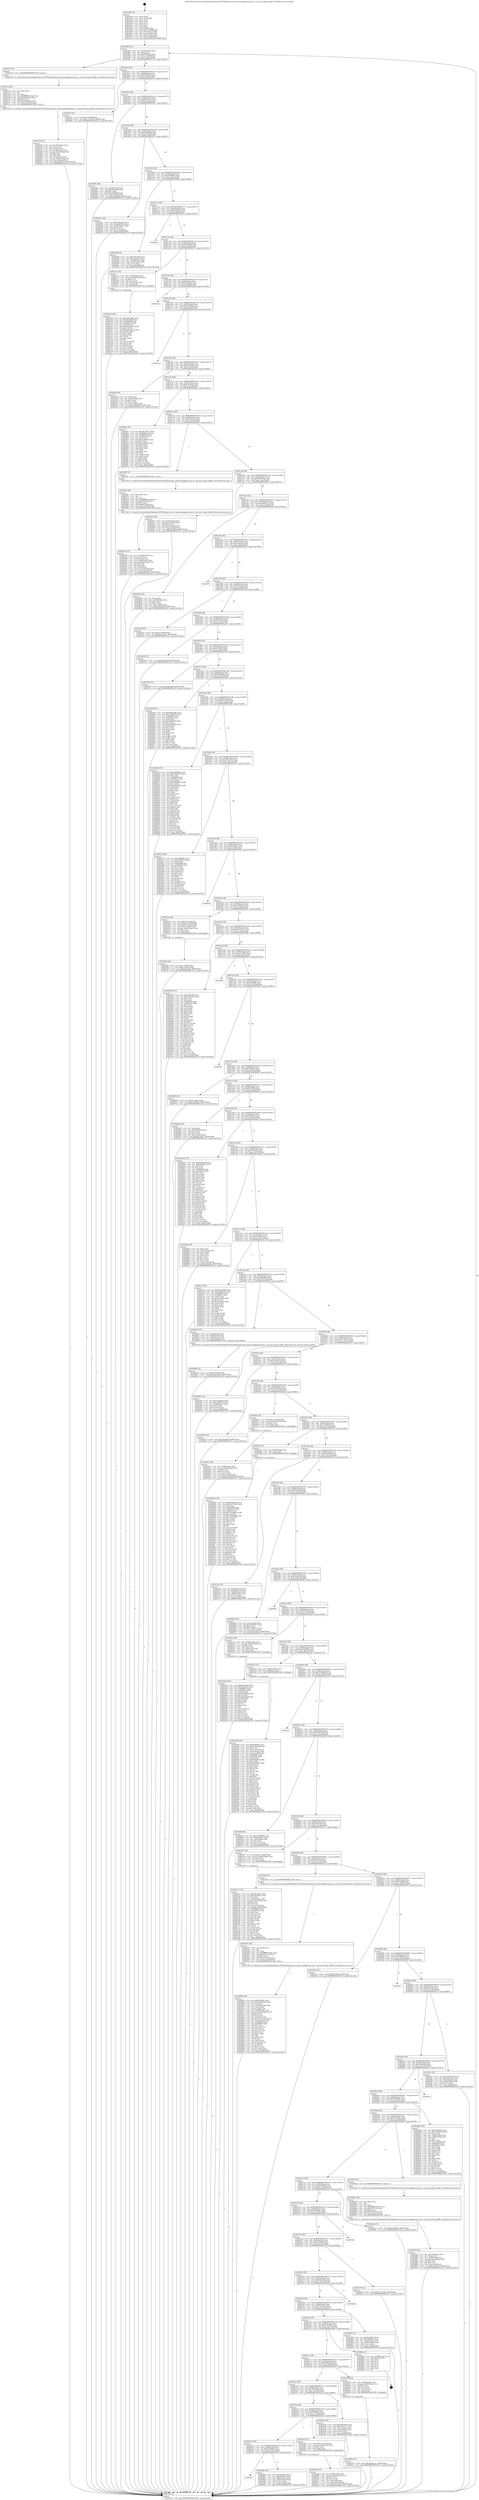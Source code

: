 digraph "0x401b50" {
  label = "0x401b50 (/mnt/c/Users/mathe/Desktop/tcc/POCII/binaries/extr_linuxsoundppcsnd_ps3.c_snd_ps3_bump_buffer_Final-ollvm.out::main(0))"
  labelloc = "t"
  node[shape=record]

  Entry [label="",width=0.3,height=0.3,shape=circle,fillcolor=black,style=filled]
  "0x401b82" [label="{
     0x401b82 [32]\l
     | [instrs]\l
     &nbsp;&nbsp;0x401b82 \<+6\>: mov -0x94(%rbp),%eax\l
     &nbsp;&nbsp;0x401b88 \<+2\>: mov %eax,%ecx\l
     &nbsp;&nbsp;0x401b8a \<+6\>: sub $0x9584f15a,%ecx\l
     &nbsp;&nbsp;0x401b90 \<+6\>: mov %eax,-0x98(%rbp)\l
     &nbsp;&nbsp;0x401b96 \<+6\>: mov %ecx,-0x9c(%rbp)\l
     &nbsp;&nbsp;0x401b9c \<+6\>: je 00000000004027c5 \<main+0xc75\>\l
  }"]
  "0x4027c5" [label="{
     0x4027c5 [5]\l
     | [instrs]\l
     &nbsp;&nbsp;0x4027c5 \<+5\>: call 0000000000401160 \<next_i\>\l
     | [calls]\l
     &nbsp;&nbsp;0x401160 \{1\} (/mnt/c/Users/mathe/Desktop/tcc/POCII/binaries/extr_linuxsoundppcsnd_ps3.c_snd_ps3_bump_buffer_Final-ollvm.out::next_i)\l
  }"]
  "0x401ba2" [label="{
     0x401ba2 [28]\l
     | [instrs]\l
     &nbsp;&nbsp;0x401ba2 \<+5\>: jmp 0000000000401ba7 \<main+0x57\>\l
     &nbsp;&nbsp;0x401ba7 \<+6\>: mov -0x98(%rbp),%eax\l
     &nbsp;&nbsp;0x401bad \<+5\>: sub $0x9d367b89,%eax\l
     &nbsp;&nbsp;0x401bb2 \<+6\>: mov %eax,-0xa0(%rbp)\l
     &nbsp;&nbsp;0x401bb8 \<+6\>: je 0000000000402f74 \<main+0x1424\>\l
  }"]
  Exit [label="",width=0.3,height=0.3,shape=circle,fillcolor=black,style=filled,peripheries=2]
  "0x402f74" [label="{
     0x402f74 [22]\l
     | [instrs]\l
     &nbsp;&nbsp;0x402f74 \<+7\>: movl $0x0,-0x38(%rbp)\l
     &nbsp;&nbsp;0x402f7b \<+10\>: movl $0x713b79f5,-0x94(%rbp)\l
     &nbsp;&nbsp;0x402f85 \<+5\>: jmp 0000000000403103 \<main+0x15b3\>\l
  }"]
  "0x401bbe" [label="{
     0x401bbe [28]\l
     | [instrs]\l
     &nbsp;&nbsp;0x401bbe \<+5\>: jmp 0000000000401bc3 \<main+0x73\>\l
     &nbsp;&nbsp;0x401bc3 \<+6\>: mov -0x98(%rbp),%eax\l
     &nbsp;&nbsp;0x401bc9 \<+5\>: sub $0xa0d5cc2c,%eax\l
     &nbsp;&nbsp;0x401bce \<+6\>: mov %eax,-0xa4(%rbp)\l
     &nbsp;&nbsp;0x401bd4 \<+6\>: je 0000000000402941 \<main+0xdf1\>\l
  }"]
  "0x402d8b" [label="{
     0x402d8b [155]\l
     | [instrs]\l
     &nbsp;&nbsp;0x402d8b \<+5\>: mov $0x6d45a39b,%ecx\l
     &nbsp;&nbsp;0x402d90 \<+5\>: mov $0xc6c70104,%edx\l
     &nbsp;&nbsp;0x402d95 \<+3\>: mov $0x1,%sil\l
     &nbsp;&nbsp;0x402d98 \<+8\>: mov 0x406068,%r8d\l
     &nbsp;&nbsp;0x402da0 \<+8\>: mov 0x406054,%r9d\l
     &nbsp;&nbsp;0x402da8 \<+3\>: mov %r8d,%r10d\l
     &nbsp;&nbsp;0x402dab \<+7\>: add $0x170bb0ff,%r10d\l
     &nbsp;&nbsp;0x402db2 \<+4\>: sub $0x1,%r10d\l
     &nbsp;&nbsp;0x402db6 \<+7\>: sub $0x170bb0ff,%r10d\l
     &nbsp;&nbsp;0x402dbd \<+4\>: imul %r10d,%r8d\l
     &nbsp;&nbsp;0x402dc1 \<+4\>: and $0x1,%r8d\l
     &nbsp;&nbsp;0x402dc5 \<+4\>: cmp $0x0,%r8d\l
     &nbsp;&nbsp;0x402dc9 \<+4\>: sete %r11b\l
     &nbsp;&nbsp;0x402dcd \<+4\>: cmp $0xa,%r9d\l
     &nbsp;&nbsp;0x402dd1 \<+3\>: setl %bl\l
     &nbsp;&nbsp;0x402dd4 \<+3\>: mov %r11b,%r14b\l
     &nbsp;&nbsp;0x402dd7 \<+4\>: xor $0xff,%r14b\l
     &nbsp;&nbsp;0x402ddb \<+3\>: mov %bl,%r15b\l
     &nbsp;&nbsp;0x402dde \<+4\>: xor $0xff,%r15b\l
     &nbsp;&nbsp;0x402de2 \<+4\>: xor $0x0,%sil\l
     &nbsp;&nbsp;0x402de6 \<+3\>: mov %r14b,%r12b\l
     &nbsp;&nbsp;0x402de9 \<+4\>: and $0x0,%r12b\l
     &nbsp;&nbsp;0x402ded \<+3\>: and %sil,%r11b\l
     &nbsp;&nbsp;0x402df0 \<+3\>: mov %r15b,%r13b\l
     &nbsp;&nbsp;0x402df3 \<+4\>: and $0x0,%r13b\l
     &nbsp;&nbsp;0x402df7 \<+3\>: and %sil,%bl\l
     &nbsp;&nbsp;0x402dfa \<+3\>: or %r11b,%r12b\l
     &nbsp;&nbsp;0x402dfd \<+3\>: or %bl,%r13b\l
     &nbsp;&nbsp;0x402e00 \<+3\>: xor %r13b,%r12b\l
     &nbsp;&nbsp;0x402e03 \<+3\>: or %r15b,%r14b\l
     &nbsp;&nbsp;0x402e06 \<+4\>: xor $0xff,%r14b\l
     &nbsp;&nbsp;0x402e0a \<+4\>: or $0x0,%sil\l
     &nbsp;&nbsp;0x402e0e \<+3\>: and %sil,%r14b\l
     &nbsp;&nbsp;0x402e11 \<+3\>: or %r14b,%r12b\l
     &nbsp;&nbsp;0x402e14 \<+4\>: test $0x1,%r12b\l
     &nbsp;&nbsp;0x402e18 \<+3\>: cmovne %edx,%ecx\l
     &nbsp;&nbsp;0x402e1b \<+6\>: mov %ecx,-0x94(%rbp)\l
     &nbsp;&nbsp;0x402e21 \<+5\>: jmp 0000000000403103 \<main+0x15b3\>\l
  }"]
  "0x402941" [label="{
     0x402941 [40]\l
     | [instrs]\l
     &nbsp;&nbsp;0x402941 \<+6\>: mov -0x88(%rbp),%eax\l
     &nbsp;&nbsp;0x402947 \<+5\>: sub $0xa2f24d07,%eax\l
     &nbsp;&nbsp;0x40294c \<+3\>: add $0x1,%eax\l
     &nbsp;&nbsp;0x40294f \<+5\>: add $0xa2f24d07,%eax\l
     &nbsp;&nbsp;0x402954 \<+6\>: mov %eax,-0x88(%rbp)\l
     &nbsp;&nbsp;0x40295a \<+10\>: movl $0x70be22de,-0x94(%rbp)\l
     &nbsp;&nbsp;0x402964 \<+5\>: jmp 0000000000403103 \<main+0x15b3\>\l
  }"]
  "0x401bda" [label="{
     0x401bda [28]\l
     | [instrs]\l
     &nbsp;&nbsp;0x401bda \<+5\>: jmp 0000000000401bdf \<main+0x8f\>\l
     &nbsp;&nbsp;0x401bdf \<+6\>: mov -0x98(%rbp),%eax\l
     &nbsp;&nbsp;0x401be5 \<+5\>: sub $0xa2938454,%eax\l
     &nbsp;&nbsp;0x401bea \<+6\>: mov %eax,-0xa8(%rbp)\l
     &nbsp;&nbsp;0x401bf0 \<+6\>: je 000000000040223c \<main+0x6ec\>\l
  }"]
  "0x402c8f" [label="{
     0x402c8f [100]\l
     | [instrs]\l
     &nbsp;&nbsp;0x402c8f \<+5\>: mov $0x504a2282,%edx\l
     &nbsp;&nbsp;0x402c94 \<+5\>: mov $0x491cffd6,%esi\l
     &nbsp;&nbsp;0x402c99 \<+8\>: mov 0x406068,%r8d\l
     &nbsp;&nbsp;0x402ca1 \<+8\>: mov 0x406054,%r9d\l
     &nbsp;&nbsp;0x402ca9 \<+3\>: mov %r8d,%r10d\l
     &nbsp;&nbsp;0x402cac \<+7\>: add $0x2bf4aad7,%r10d\l
     &nbsp;&nbsp;0x402cb3 \<+4\>: sub $0x1,%r10d\l
     &nbsp;&nbsp;0x402cb7 \<+7\>: sub $0x2bf4aad7,%r10d\l
     &nbsp;&nbsp;0x402cbe \<+4\>: imul %r10d,%r8d\l
     &nbsp;&nbsp;0x402cc2 \<+4\>: and $0x1,%r8d\l
     &nbsp;&nbsp;0x402cc6 \<+4\>: cmp $0x0,%r8d\l
     &nbsp;&nbsp;0x402cca \<+4\>: sete %r11b\l
     &nbsp;&nbsp;0x402cce \<+4\>: cmp $0xa,%r9d\l
     &nbsp;&nbsp;0x402cd2 \<+3\>: setl %bl\l
     &nbsp;&nbsp;0x402cd5 \<+3\>: mov %r11b,%r14b\l
     &nbsp;&nbsp;0x402cd8 \<+3\>: and %bl,%r14b\l
     &nbsp;&nbsp;0x402cdb \<+3\>: xor %bl,%r11b\l
     &nbsp;&nbsp;0x402cde \<+3\>: or %r11b,%r14b\l
     &nbsp;&nbsp;0x402ce1 \<+4\>: test $0x1,%r14b\l
     &nbsp;&nbsp;0x402ce5 \<+3\>: cmovne %esi,%edx\l
     &nbsp;&nbsp;0x402ce8 \<+6\>: mov %edx,-0x94(%rbp)\l
     &nbsp;&nbsp;0x402cee \<+5\>: jmp 0000000000403103 \<main+0x15b3\>\l
  }"]
  "0x40223c" [label="{
     0x40223c [30]\l
     | [instrs]\l
     &nbsp;&nbsp;0x40223c \<+5\>: mov $0xd78a39c3,%eax\l
     &nbsp;&nbsp;0x402241 \<+5\>: mov $0xa40d9392,%ecx\l
     &nbsp;&nbsp;0x402246 \<+3\>: mov -0x34(%rbp),%edx\l
     &nbsp;&nbsp;0x402249 \<+3\>: cmp $0x2,%edx\l
     &nbsp;&nbsp;0x40224c \<+3\>: cmovne %ecx,%eax\l
     &nbsp;&nbsp;0x40224f \<+6\>: mov %eax,-0x94(%rbp)\l
     &nbsp;&nbsp;0x402255 \<+5\>: jmp 0000000000403103 \<main+0x15b3\>\l
  }"]
  "0x401bf6" [label="{
     0x401bf6 [28]\l
     | [instrs]\l
     &nbsp;&nbsp;0x401bf6 \<+5\>: jmp 0000000000401bfb \<main+0xab\>\l
     &nbsp;&nbsp;0x401bfb \<+6\>: mov -0x98(%rbp),%eax\l
     &nbsp;&nbsp;0x401c01 \<+5\>: sub $0xa37f658d,%eax\l
     &nbsp;&nbsp;0x401c06 \<+6\>: mov %eax,-0xac(%rbp)\l
     &nbsp;&nbsp;0x401c0c \<+6\>: je 0000000000402449 \<main+0x8f9\>\l
  }"]
  "0x403103" [label="{
     0x403103 [5]\l
     | [instrs]\l
     &nbsp;&nbsp;0x403103 \<+5\>: jmp 0000000000401b82 \<main+0x32\>\l
  }"]
  "0x401b50" [label="{
     0x401b50 [50]\l
     | [instrs]\l
     &nbsp;&nbsp;0x401b50 \<+1\>: push %rbp\l
     &nbsp;&nbsp;0x401b51 \<+3\>: mov %rsp,%rbp\l
     &nbsp;&nbsp;0x401b54 \<+2\>: push %r15\l
     &nbsp;&nbsp;0x401b56 \<+2\>: push %r14\l
     &nbsp;&nbsp;0x401b58 \<+2\>: push %r13\l
     &nbsp;&nbsp;0x401b5a \<+2\>: push %r12\l
     &nbsp;&nbsp;0x401b5c \<+1\>: push %rbx\l
     &nbsp;&nbsp;0x401b5d \<+7\>: sub $0x188,%rsp\l
     &nbsp;&nbsp;0x401b64 \<+7\>: movl $0x0,-0x38(%rbp)\l
     &nbsp;&nbsp;0x401b6b \<+3\>: mov %edi,-0x3c(%rbp)\l
     &nbsp;&nbsp;0x401b6e \<+4\>: mov %rsi,-0x48(%rbp)\l
     &nbsp;&nbsp;0x401b72 \<+3\>: mov -0x3c(%rbp),%edi\l
     &nbsp;&nbsp;0x401b75 \<+3\>: mov %edi,-0x34(%rbp)\l
     &nbsp;&nbsp;0x401b78 \<+10\>: movl $0xa2938454,-0x94(%rbp)\l
  }"]
  "0x402a4a" [label="{
     0x402a4a [100]\l
     | [instrs]\l
     &nbsp;&nbsp;0x402a4a \<+5\>: mov $0xbebde0a0,%edx\l
     &nbsp;&nbsp;0x402a4f \<+5\>: mov $0x5b5de194,%esi\l
     &nbsp;&nbsp;0x402a54 \<+8\>: mov 0x406068,%r8d\l
     &nbsp;&nbsp;0x402a5c \<+8\>: mov 0x406054,%r9d\l
     &nbsp;&nbsp;0x402a64 \<+3\>: mov %r8d,%r10d\l
     &nbsp;&nbsp;0x402a67 \<+7\>: add $0xc6b30f6f,%r10d\l
     &nbsp;&nbsp;0x402a6e \<+4\>: sub $0x1,%r10d\l
     &nbsp;&nbsp;0x402a72 \<+7\>: sub $0xc6b30f6f,%r10d\l
     &nbsp;&nbsp;0x402a79 \<+4\>: imul %r10d,%r8d\l
     &nbsp;&nbsp;0x402a7d \<+4\>: and $0x1,%r8d\l
     &nbsp;&nbsp;0x402a81 \<+4\>: cmp $0x0,%r8d\l
     &nbsp;&nbsp;0x402a85 \<+4\>: sete %r11b\l
     &nbsp;&nbsp;0x402a89 \<+4\>: cmp $0xa,%r9d\l
     &nbsp;&nbsp;0x402a8d \<+3\>: setl %bl\l
     &nbsp;&nbsp;0x402a90 \<+3\>: mov %r11b,%r14b\l
     &nbsp;&nbsp;0x402a93 \<+3\>: and %bl,%r14b\l
     &nbsp;&nbsp;0x402a96 \<+3\>: xor %bl,%r11b\l
     &nbsp;&nbsp;0x402a99 \<+3\>: or %r11b,%r14b\l
     &nbsp;&nbsp;0x402a9c \<+4\>: test $0x1,%r14b\l
     &nbsp;&nbsp;0x402aa0 \<+3\>: cmovne %esi,%edx\l
     &nbsp;&nbsp;0x402aa3 \<+6\>: mov %edx,-0x94(%rbp)\l
     &nbsp;&nbsp;0x402aa9 \<+5\>: jmp 0000000000403103 \<main+0x15b3\>\l
  }"]
  "0x402449" [label="{
     0x402449 [30]\l
     | [instrs]\l
     &nbsp;&nbsp;0x402449 \<+5\>: mov $0x798739fc,%eax\l
     &nbsp;&nbsp;0x40244e \<+5\>: mov $0xbcb5b1f3,%ecx\l
     &nbsp;&nbsp;0x402453 \<+3\>: mov -0x74(%rbp),%edx\l
     &nbsp;&nbsp;0x402456 \<+3\>: cmp -0x70(%rbp),%edx\l
     &nbsp;&nbsp;0x402459 \<+3\>: cmovl %ecx,%eax\l
     &nbsp;&nbsp;0x40245c \<+6\>: mov %eax,-0x94(%rbp)\l
     &nbsp;&nbsp;0x402462 \<+5\>: jmp 0000000000403103 \<main+0x15b3\>\l
  }"]
  "0x401c12" [label="{
     0x401c12 [28]\l
     | [instrs]\l
     &nbsp;&nbsp;0x401c12 \<+5\>: jmp 0000000000401c17 \<main+0xc7\>\l
     &nbsp;&nbsp;0x401c17 \<+6\>: mov -0x98(%rbp),%eax\l
     &nbsp;&nbsp;0x401c1d \<+5\>: sub $0xa40d9392,%eax\l
     &nbsp;&nbsp;0x401c22 \<+6\>: mov %eax,-0xb0(%rbp)\l
     &nbsp;&nbsp;0x401c28 \<+6\>: je 000000000040225a \<main+0x70a\>\l
  }"]
  "0x402232" [label="{
     0x402232\l
  }", style=dashed]
  "0x40225a" [label="{
     0x40225a\l
  }", style=dashed]
  "0x401c2e" [label="{
     0x401c2e [28]\l
     | [instrs]\l
     &nbsp;&nbsp;0x401c2e \<+5\>: jmp 0000000000401c33 \<main+0xe3\>\l
     &nbsp;&nbsp;0x401c33 \<+6\>: mov -0x98(%rbp),%eax\l
     &nbsp;&nbsp;0x401c39 \<+5\>: sub $0xa442545d,%eax\l
     &nbsp;&nbsp;0x401c3e \<+6\>: mov %eax,-0xb4(%rbp)\l
     &nbsp;&nbsp;0x401c44 \<+6\>: je 0000000000402c71 \<main+0x1121\>\l
  }"]
  "0x402982" [label="{
     0x402982 [33]\l
     | [instrs]\l
     &nbsp;&nbsp;0x402982 \<+5\>: mov $0xc401ae3f,%eax\l
     &nbsp;&nbsp;0x402987 \<+5\>: mov $0x2208423,%ecx\l
     &nbsp;&nbsp;0x40298c \<+6\>: mov -0x8c(%rbp),%edx\l
     &nbsp;&nbsp;0x402992 \<+3\>: cmp -0x60(%rbp),%edx\l
     &nbsp;&nbsp;0x402995 \<+3\>: cmovl %ecx,%eax\l
     &nbsp;&nbsp;0x402998 \<+6\>: mov %eax,-0x94(%rbp)\l
     &nbsp;&nbsp;0x40299e \<+5\>: jmp 0000000000403103 \<main+0x15b3\>\l
  }"]
  "0x402c71" [label="{
     0x402c71 [30]\l
     | [instrs]\l
     &nbsp;&nbsp;0x402c71 \<+4\>: mov -0x68(%rbp),%rax\l
     &nbsp;&nbsp;0x402c75 \<+7\>: movslq -0x90(%rbp),%rcx\l
     &nbsp;&nbsp;0x402c7c \<+4\>: shl $0x5,%rcx\l
     &nbsp;&nbsp;0x402c80 \<+3\>: add %rcx,%rax\l
     &nbsp;&nbsp;0x402c83 \<+4\>: mov 0x10(%rax),%rax\l
     &nbsp;&nbsp;0x402c87 \<+3\>: mov %rax,%rdi\l
     &nbsp;&nbsp;0x402c8a \<+5\>: call 0000000000401030 \<free@plt\>\l
     | [calls]\l
     &nbsp;&nbsp;0x401030 \{1\} (unknown)\l
  }"]
  "0x401c4a" [label="{
     0x401c4a [28]\l
     | [instrs]\l
     &nbsp;&nbsp;0x401c4a \<+5\>: jmp 0000000000401c4f \<main+0xff\>\l
     &nbsp;&nbsp;0x401c4f \<+6\>: mov -0x98(%rbp),%eax\l
     &nbsp;&nbsp;0x401c55 \<+5\>: sub $0xad8bab81,%eax\l
     &nbsp;&nbsp;0x401c5a \<+6\>: mov %eax,-0xb8(%rbp)\l
     &nbsp;&nbsp;0x401c60 \<+6\>: je 0000000000402e44 \<main+0x12f4\>\l
  }"]
  "0x402932" [label="{
     0x402932 [15]\l
     | [instrs]\l
     &nbsp;&nbsp;0x402932 \<+10\>: movl $0xa0d5cc2c,-0x94(%rbp)\l
     &nbsp;&nbsp;0x40293c \<+5\>: jmp 0000000000403103 \<main+0x15b3\>\l
  }"]
  "0x402e44" [label="{
     0x402e44\l
  }", style=dashed]
  "0x401c66" [label="{
     0x401c66 [28]\l
     | [instrs]\l
     &nbsp;&nbsp;0x401c66 \<+5\>: jmp 0000000000401c6b \<main+0x11b\>\l
     &nbsp;&nbsp;0x401c6b \<+6\>: mov -0x98(%rbp),%eax\l
     &nbsp;&nbsp;0x401c71 \<+5\>: sub $0xae34dbd3,%eax\l
     &nbsp;&nbsp;0x401c76 \<+6\>: mov %eax,-0xbc(%rbp)\l
     &nbsp;&nbsp;0x401c7c \<+6\>: je 0000000000402ecd \<main+0x137d\>\l
  }"]
  "0x4028db" [label="{
     0x4028db [25]\l
     | [instrs]\l
     &nbsp;&nbsp;0x4028db \<+10\>: movl $0x0,-0x88(%rbp)\l
     &nbsp;&nbsp;0x4028e5 \<+10\>: movl $0x70be22de,-0x94(%rbp)\l
     &nbsp;&nbsp;0x4028ef \<+5\>: jmp 0000000000403103 \<main+0x15b3\>\l
  }"]
  "0x402ecd" [label="{
     0x402ecd\l
  }", style=dashed]
  "0x401c82" [label="{
     0x401c82 [28]\l
     | [instrs]\l
     &nbsp;&nbsp;0x401c82 \<+5\>: jmp 0000000000401c87 \<main+0x137\>\l
     &nbsp;&nbsp;0x401c87 \<+6\>: mov -0x98(%rbp),%eax\l
     &nbsp;&nbsp;0x401c8d \<+5\>: sub $0xb31b9a45,%eax\l
     &nbsp;&nbsp;0x401c92 \<+6\>: mov %eax,-0xc0(%rbp)\l
     &nbsp;&nbsp;0x401c98 \<+6\>: je 0000000000402abd \<main+0xf6d\>\l
  }"]
  "0x40287a" [label="{
     0x40287a [42]\l
     | [instrs]\l
     &nbsp;&nbsp;0x40287a \<+6\>: mov -0x19c(%rbp),%ecx\l
     &nbsp;&nbsp;0x402880 \<+3\>: imul %eax,%ecx\l
     &nbsp;&nbsp;0x402883 \<+4\>: mov -0x68(%rbp),%rsi\l
     &nbsp;&nbsp;0x402887 \<+4\>: movslq -0x6c(%rbp),%rdi\l
     &nbsp;&nbsp;0x40288b \<+4\>: shl $0x5,%rdi\l
     &nbsp;&nbsp;0x40288f \<+3\>: add %rdi,%rsi\l
     &nbsp;&nbsp;0x402892 \<+3\>: mov %ecx,0x18(%rsi)\l
     &nbsp;&nbsp;0x402895 \<+10\>: movl $0x3724c02,-0x94(%rbp)\l
     &nbsp;&nbsp;0x40289f \<+5\>: jmp 0000000000403103 \<main+0x15b3\>\l
  }"]
  "0x402abd" [label="{
     0x402abd [34]\l
     | [instrs]\l
     &nbsp;&nbsp;0x402abd \<+2\>: xor %eax,%eax\l
     &nbsp;&nbsp;0x402abf \<+6\>: mov -0x8c(%rbp),%ecx\l
     &nbsp;&nbsp;0x402ac5 \<+3\>: sub $0x1,%eax\l
     &nbsp;&nbsp;0x402ac8 \<+2\>: sub %eax,%ecx\l
     &nbsp;&nbsp;0x402aca \<+6\>: mov %ecx,-0x8c(%rbp)\l
     &nbsp;&nbsp;0x402ad0 \<+10\>: movl $0x7f245681,-0x94(%rbp)\l
     &nbsp;&nbsp;0x402ada \<+5\>: jmp 0000000000403103 \<main+0x15b3\>\l
  }"]
  "0x401c9e" [label="{
     0x401c9e [28]\l
     | [instrs]\l
     &nbsp;&nbsp;0x401c9e \<+5\>: jmp 0000000000401ca3 \<main+0x153\>\l
     &nbsp;&nbsp;0x401ca3 \<+6\>: mov -0x98(%rbp),%eax\l
     &nbsp;&nbsp;0x401ca9 \<+5\>: sub $0xbc9ec64a,%eax\l
     &nbsp;&nbsp;0x401cae \<+6\>: mov %eax,-0xc4(%rbp)\l
     &nbsp;&nbsp;0x401cb4 \<+6\>: je 00000000004026ac \<main+0xb5c\>\l
  }"]
  "0x402852" [label="{
     0x402852 [40]\l
     | [instrs]\l
     &nbsp;&nbsp;0x402852 \<+5\>: mov $0x2,%ecx\l
     &nbsp;&nbsp;0x402857 \<+1\>: cltd\l
     &nbsp;&nbsp;0x402858 \<+2\>: idiv %ecx\l
     &nbsp;&nbsp;0x40285a \<+6\>: imul $0xfffffffe,%edx,%ecx\l
     &nbsp;&nbsp;0x402860 \<+6\>: sub $0xfb195731,%ecx\l
     &nbsp;&nbsp;0x402866 \<+3\>: add $0x1,%ecx\l
     &nbsp;&nbsp;0x402869 \<+6\>: add $0xfb195731,%ecx\l
     &nbsp;&nbsp;0x40286f \<+6\>: mov %ecx,-0x19c(%rbp)\l
     &nbsp;&nbsp;0x402875 \<+5\>: call 0000000000401160 \<next_i\>\l
     | [calls]\l
     &nbsp;&nbsp;0x401160 \{1\} (/mnt/c/Users/mathe/Desktop/tcc/POCII/binaries/extr_linuxsoundppcsnd_ps3.c_snd_ps3_bump_buffer_Final-ollvm.out::next_i)\l
  }"]
  "0x4026ac" [label="{
     0x4026ac [91]\l
     | [instrs]\l
     &nbsp;&nbsp;0x4026ac \<+5\>: mov $0xe0b754a7,%eax\l
     &nbsp;&nbsp;0x4026b1 \<+5\>: mov $0x4566c1f3,%ecx\l
     &nbsp;&nbsp;0x4026b6 \<+7\>: mov 0x406068,%edx\l
     &nbsp;&nbsp;0x4026bd \<+7\>: mov 0x406054,%esi\l
     &nbsp;&nbsp;0x4026c4 \<+2\>: mov %edx,%edi\l
     &nbsp;&nbsp;0x4026c6 \<+6\>: sub $0xac3841fd,%edi\l
     &nbsp;&nbsp;0x4026cc \<+3\>: sub $0x1,%edi\l
     &nbsp;&nbsp;0x4026cf \<+6\>: add $0xac3841fd,%edi\l
     &nbsp;&nbsp;0x4026d5 \<+3\>: imul %edi,%edx\l
     &nbsp;&nbsp;0x4026d8 \<+3\>: and $0x1,%edx\l
     &nbsp;&nbsp;0x4026db \<+3\>: cmp $0x0,%edx\l
     &nbsp;&nbsp;0x4026de \<+4\>: sete %r8b\l
     &nbsp;&nbsp;0x4026e2 \<+3\>: cmp $0xa,%esi\l
     &nbsp;&nbsp;0x4026e5 \<+4\>: setl %r9b\l
     &nbsp;&nbsp;0x4026e9 \<+3\>: mov %r8b,%r10b\l
     &nbsp;&nbsp;0x4026ec \<+3\>: and %r9b,%r10b\l
     &nbsp;&nbsp;0x4026ef \<+3\>: xor %r9b,%r8b\l
     &nbsp;&nbsp;0x4026f2 \<+3\>: or %r8b,%r10b\l
     &nbsp;&nbsp;0x4026f5 \<+4\>: test $0x1,%r10b\l
     &nbsp;&nbsp;0x4026f9 \<+3\>: cmovne %ecx,%eax\l
     &nbsp;&nbsp;0x4026fc \<+6\>: mov %eax,-0x94(%rbp)\l
     &nbsp;&nbsp;0x402702 \<+5\>: jmp 0000000000403103 \<main+0x15b3\>\l
  }"]
  "0x401cba" [label="{
     0x401cba [28]\l
     | [instrs]\l
     &nbsp;&nbsp;0x401cba \<+5\>: jmp 0000000000401cbf \<main+0x16f\>\l
     &nbsp;&nbsp;0x401cbf \<+6\>: mov -0x98(%rbp),%eax\l
     &nbsp;&nbsp;0x401cc5 \<+5\>: sub $0xbcb5b1f3,%eax\l
     &nbsp;&nbsp;0x401cca \<+6\>: mov %eax,-0xc8(%rbp)\l
     &nbsp;&nbsp;0x401cd0 \<+6\>: je 0000000000402467 \<main+0x917\>\l
  }"]
  "0x4027f2" [label="{
     0x4027f2 [57]\l
     | [instrs]\l
     &nbsp;&nbsp;0x4027f2 \<+6\>: mov -0x198(%rbp),%ecx\l
     &nbsp;&nbsp;0x4027f8 \<+3\>: imul %eax,%ecx\l
     &nbsp;&nbsp;0x4027fb \<+3\>: movslq %ecx,%rsi\l
     &nbsp;&nbsp;0x4027fe \<+4\>: mov -0x68(%rbp),%rdi\l
     &nbsp;&nbsp;0x402802 \<+4\>: movslq -0x6c(%rbp),%r8\l
     &nbsp;&nbsp;0x402806 \<+4\>: shl $0x5,%r8\l
     &nbsp;&nbsp;0x40280a \<+3\>: add %r8,%rdi\l
     &nbsp;&nbsp;0x40280d \<+4\>: mov 0x10(%rdi),%rdi\l
     &nbsp;&nbsp;0x402811 \<+7\>: movslq -0x84(%rbp),%r8\l
     &nbsp;&nbsp;0x402818 \<+4\>: mov %rsi,(%rdi,%r8,8)\l
     &nbsp;&nbsp;0x40281c \<+10\>: movl $0xbd887c2c,-0x94(%rbp)\l
     &nbsp;&nbsp;0x402826 \<+5\>: jmp 0000000000403103 \<main+0x15b3\>\l
  }"]
  "0x402467" [label="{
     0x402467 [5]\l
     | [instrs]\l
     &nbsp;&nbsp;0x402467 \<+5\>: call 0000000000401160 \<next_i\>\l
     | [calls]\l
     &nbsp;&nbsp;0x401160 \{1\} (/mnt/c/Users/mathe/Desktop/tcc/POCII/binaries/extr_linuxsoundppcsnd_ps3.c_snd_ps3_bump_buffer_Final-ollvm.out::next_i)\l
  }"]
  "0x401cd6" [label="{
     0x401cd6 [28]\l
     | [instrs]\l
     &nbsp;&nbsp;0x401cd6 \<+5\>: jmp 0000000000401cdb \<main+0x18b\>\l
     &nbsp;&nbsp;0x401cdb \<+6\>: mov -0x98(%rbp),%eax\l
     &nbsp;&nbsp;0x401ce1 \<+5\>: sub $0xbd087b3b,%eax\l
     &nbsp;&nbsp;0x401ce6 \<+6\>: mov %eax,-0xcc(%rbp)\l
     &nbsp;&nbsp;0x401cec \<+6\>: je 00000000004024c9 \<main+0x979\>\l
  }"]
  "0x4027ca" [label="{
     0x4027ca [40]\l
     | [instrs]\l
     &nbsp;&nbsp;0x4027ca \<+5\>: mov $0x2,%ecx\l
     &nbsp;&nbsp;0x4027cf \<+1\>: cltd\l
     &nbsp;&nbsp;0x4027d0 \<+2\>: idiv %ecx\l
     &nbsp;&nbsp;0x4027d2 \<+6\>: imul $0xfffffffe,%edx,%ecx\l
     &nbsp;&nbsp;0x4027d8 \<+6\>: sub $0x84eb492e,%ecx\l
     &nbsp;&nbsp;0x4027de \<+3\>: add $0x1,%ecx\l
     &nbsp;&nbsp;0x4027e1 \<+6\>: add $0x84eb492e,%ecx\l
     &nbsp;&nbsp;0x4027e7 \<+6\>: mov %ecx,-0x198(%rbp)\l
     &nbsp;&nbsp;0x4027ed \<+5\>: call 0000000000401160 \<next_i\>\l
     | [calls]\l
     &nbsp;&nbsp;0x401160 \{1\} (/mnt/c/Users/mathe/Desktop/tcc/POCII/binaries/extr_linuxsoundppcsnd_ps3.c_snd_ps3_bump_buffer_Final-ollvm.out::next_i)\l
  }"]
  "0x4024c9" [label="{
     0x4024c9 [34]\l
     | [instrs]\l
     &nbsp;&nbsp;0x4024c9 \<+3\>: mov -0x74(%rbp),%eax\l
     &nbsp;&nbsp;0x4024cc \<+5\>: sub $0x4d3ea4af,%eax\l
     &nbsp;&nbsp;0x4024d1 \<+3\>: add $0x1,%eax\l
     &nbsp;&nbsp;0x4024d4 \<+5\>: add $0x4d3ea4af,%eax\l
     &nbsp;&nbsp;0x4024d9 \<+3\>: mov %eax,-0x74(%rbp)\l
     &nbsp;&nbsp;0x4024dc \<+10\>: movl $0xa37f658d,-0x94(%rbp)\l
     &nbsp;&nbsp;0x4024e6 \<+5\>: jmp 0000000000403103 \<main+0x15b3\>\l
  }"]
  "0x401cf2" [label="{
     0x401cf2 [28]\l
     | [instrs]\l
     &nbsp;&nbsp;0x401cf2 \<+5\>: jmp 0000000000401cf7 \<main+0x1a7\>\l
     &nbsp;&nbsp;0x401cf7 \<+6\>: mov -0x98(%rbp),%eax\l
     &nbsp;&nbsp;0x401cfd \<+5\>: sub $0xbd887c2c,%eax\l
     &nbsp;&nbsp;0x401d02 \<+6\>: mov %eax,-0xd0(%rbp)\l
     &nbsp;&nbsp;0x401d08 \<+6\>: je 000000000040282b \<main+0xcdb\>\l
  }"]
  "0x40271e" [label="{
     0x40271e [119]\l
     | [instrs]\l
     &nbsp;&nbsp;0x40271e \<+5\>: mov $0xe0b754a7,%ecx\l
     &nbsp;&nbsp;0x402723 \<+5\>: mov $0xcd120fe7,%edx\l
     &nbsp;&nbsp;0x402728 \<+2\>: xor %esi,%esi\l
     &nbsp;&nbsp;0x40272a \<+4\>: mov -0x68(%rbp),%rdi\l
     &nbsp;&nbsp;0x40272e \<+4\>: movslq -0x6c(%rbp),%r8\l
     &nbsp;&nbsp;0x402732 \<+4\>: shl $0x5,%r8\l
     &nbsp;&nbsp;0x402736 \<+3\>: add %r8,%rdi\l
     &nbsp;&nbsp;0x402739 \<+4\>: mov %rax,0x10(%rdi)\l
     &nbsp;&nbsp;0x40273d \<+10\>: movl $0x0,-0x84(%rbp)\l
     &nbsp;&nbsp;0x402747 \<+8\>: mov 0x406068,%r9d\l
     &nbsp;&nbsp;0x40274f \<+8\>: mov 0x406054,%r10d\l
     &nbsp;&nbsp;0x402757 \<+3\>: sub $0x1,%esi\l
     &nbsp;&nbsp;0x40275a \<+3\>: mov %r9d,%r11d\l
     &nbsp;&nbsp;0x40275d \<+3\>: add %esi,%r11d\l
     &nbsp;&nbsp;0x402760 \<+4\>: imul %r11d,%r9d\l
     &nbsp;&nbsp;0x402764 \<+4\>: and $0x1,%r9d\l
     &nbsp;&nbsp;0x402768 \<+4\>: cmp $0x0,%r9d\l
     &nbsp;&nbsp;0x40276c \<+3\>: sete %bl\l
     &nbsp;&nbsp;0x40276f \<+4\>: cmp $0xa,%r10d\l
     &nbsp;&nbsp;0x402773 \<+4\>: setl %r14b\l
     &nbsp;&nbsp;0x402777 \<+3\>: mov %bl,%r15b\l
     &nbsp;&nbsp;0x40277a \<+3\>: and %r14b,%r15b\l
     &nbsp;&nbsp;0x40277d \<+3\>: xor %r14b,%bl\l
     &nbsp;&nbsp;0x402780 \<+3\>: or %bl,%r15b\l
     &nbsp;&nbsp;0x402783 \<+4\>: test $0x1,%r15b\l
     &nbsp;&nbsp;0x402787 \<+3\>: cmovne %edx,%ecx\l
     &nbsp;&nbsp;0x40278a \<+6\>: mov %ecx,-0x94(%rbp)\l
     &nbsp;&nbsp;0x402790 \<+5\>: jmp 0000000000403103 \<main+0x15b3\>\l
  }"]
  "0x40282b" [label="{
     0x40282b [34]\l
     | [instrs]\l
     &nbsp;&nbsp;0x40282b \<+2\>: xor %eax,%eax\l
     &nbsp;&nbsp;0x40282d \<+6\>: mov -0x84(%rbp),%ecx\l
     &nbsp;&nbsp;0x402833 \<+3\>: sub $0x1,%eax\l
     &nbsp;&nbsp;0x402836 \<+2\>: sub %eax,%ecx\l
     &nbsp;&nbsp;0x402838 \<+6\>: mov %ecx,-0x84(%rbp)\l
     &nbsp;&nbsp;0x40283e \<+10\>: movl $0x234ba228,-0x94(%rbp)\l
     &nbsp;&nbsp;0x402848 \<+5\>: jmp 0000000000403103 \<main+0x15b3\>\l
  }"]
  "0x401d0e" [label="{
     0x401d0e [28]\l
     | [instrs]\l
     &nbsp;&nbsp;0x401d0e \<+5\>: jmp 0000000000401d13 \<main+0x1c3\>\l
     &nbsp;&nbsp;0x401d13 \<+6\>: mov -0x98(%rbp),%eax\l
     &nbsp;&nbsp;0x401d19 \<+5\>: sub $0xbebde0a0,%eax\l
     &nbsp;&nbsp;0x401d1e \<+6\>: mov %eax,-0xd4(%rbp)\l
     &nbsp;&nbsp;0x401d24 \<+6\>: je 0000000000403070 \<main+0x1520\>\l
  }"]
  "0x4025ff" [label="{
     0x4025ff [124]\l
     | [instrs]\l
     &nbsp;&nbsp;0x4025ff \<+5\>: mov $0xefc8e49b,%ecx\l
     &nbsp;&nbsp;0x402604 \<+5\>: mov $0x1bba0ec8,%edx\l
     &nbsp;&nbsp;0x402609 \<+2\>: xor %esi,%esi\l
     &nbsp;&nbsp;0x40260b \<+6\>: mov -0x194(%rbp),%edi\l
     &nbsp;&nbsp;0x402611 \<+3\>: imul %eax,%edi\l
     &nbsp;&nbsp;0x402614 \<+3\>: movslq %edi,%r8\l
     &nbsp;&nbsp;0x402617 \<+4\>: mov -0x68(%rbp),%r9\l
     &nbsp;&nbsp;0x40261b \<+4\>: movslq -0x6c(%rbp),%r10\l
     &nbsp;&nbsp;0x40261f \<+4\>: shl $0x5,%r10\l
     &nbsp;&nbsp;0x402623 \<+3\>: add %r10,%r9\l
     &nbsp;&nbsp;0x402626 \<+4\>: mov 0x8(%r9),%r9\l
     &nbsp;&nbsp;0x40262a \<+4\>: movslq -0x7c(%rbp),%r10\l
     &nbsp;&nbsp;0x40262e \<+4\>: mov %r8,(%r9,%r10,8)\l
     &nbsp;&nbsp;0x402632 \<+7\>: mov 0x406068,%eax\l
     &nbsp;&nbsp;0x402639 \<+7\>: mov 0x406054,%edi\l
     &nbsp;&nbsp;0x402640 \<+3\>: sub $0x1,%esi\l
     &nbsp;&nbsp;0x402643 \<+3\>: mov %eax,%r11d\l
     &nbsp;&nbsp;0x402646 \<+3\>: add %esi,%r11d\l
     &nbsp;&nbsp;0x402649 \<+4\>: imul %r11d,%eax\l
     &nbsp;&nbsp;0x40264d \<+3\>: and $0x1,%eax\l
     &nbsp;&nbsp;0x402650 \<+3\>: cmp $0x0,%eax\l
     &nbsp;&nbsp;0x402653 \<+3\>: sete %bl\l
     &nbsp;&nbsp;0x402656 \<+3\>: cmp $0xa,%edi\l
     &nbsp;&nbsp;0x402659 \<+4\>: setl %r14b\l
     &nbsp;&nbsp;0x40265d \<+3\>: mov %bl,%r15b\l
     &nbsp;&nbsp;0x402660 \<+3\>: and %r14b,%r15b\l
     &nbsp;&nbsp;0x402663 \<+3\>: xor %r14b,%bl\l
     &nbsp;&nbsp;0x402666 \<+3\>: or %bl,%r15b\l
     &nbsp;&nbsp;0x402669 \<+4\>: test $0x1,%r15b\l
     &nbsp;&nbsp;0x40266d \<+3\>: cmovne %edx,%ecx\l
     &nbsp;&nbsp;0x402670 \<+6\>: mov %ecx,-0x94(%rbp)\l
     &nbsp;&nbsp;0x402676 \<+5\>: jmp 0000000000403103 \<main+0x15b3\>\l
  }"]
  "0x403070" [label="{
     0x403070\l
  }", style=dashed]
  "0x401d2a" [label="{
     0x401d2a [28]\l
     | [instrs]\l
     &nbsp;&nbsp;0x401d2a \<+5\>: jmp 0000000000401d2f \<main+0x1df\>\l
     &nbsp;&nbsp;0x401d2f \<+6\>: mov -0x98(%rbp),%eax\l
     &nbsp;&nbsp;0x401d35 \<+5\>: sub $0xc401ae3f,%eax\l
     &nbsp;&nbsp;0x401d3a \<+6\>: mov %eax,-0xd8(%rbp)\l
     &nbsp;&nbsp;0x401d40 \<+6\>: je 0000000000402adf \<main+0xf8f\>\l
  }"]
  "0x4025d7" [label="{
     0x4025d7 [40]\l
     | [instrs]\l
     &nbsp;&nbsp;0x4025d7 \<+5\>: mov $0x2,%ecx\l
     &nbsp;&nbsp;0x4025dc \<+1\>: cltd\l
     &nbsp;&nbsp;0x4025dd \<+2\>: idiv %ecx\l
     &nbsp;&nbsp;0x4025df \<+6\>: imul $0xfffffffe,%edx,%ecx\l
     &nbsp;&nbsp;0x4025e5 \<+6\>: sub $0xa0e17e25,%ecx\l
     &nbsp;&nbsp;0x4025eb \<+3\>: add $0x1,%ecx\l
     &nbsp;&nbsp;0x4025ee \<+6\>: add $0xa0e17e25,%ecx\l
     &nbsp;&nbsp;0x4025f4 \<+6\>: mov %ecx,-0x194(%rbp)\l
     &nbsp;&nbsp;0x4025fa \<+5\>: call 0000000000401160 \<next_i\>\l
     | [calls]\l
     &nbsp;&nbsp;0x401160 \{1\} (/mnt/c/Users/mathe/Desktop/tcc/POCII/binaries/extr_linuxsoundppcsnd_ps3.c_snd_ps3_bump_buffer_Final-ollvm.out::next_i)\l
  }"]
  "0x402adf" [label="{
     0x402adf [25]\l
     | [instrs]\l
     &nbsp;&nbsp;0x402adf \<+10\>: movl $0x0,-0x90(%rbp)\l
     &nbsp;&nbsp;0x402ae9 \<+10\>: movl $0xd6ec3e81,-0x94(%rbp)\l
     &nbsp;&nbsp;0x402af3 \<+5\>: jmp 0000000000403103 \<main+0x15b3\>\l
  }"]
  "0x401d46" [label="{
     0x401d46 [28]\l
     | [instrs]\l
     &nbsp;&nbsp;0x401d46 \<+5\>: jmp 0000000000401d4b \<main+0x1fb\>\l
     &nbsp;&nbsp;0x401d4b \<+6\>: mov -0x98(%rbp),%eax\l
     &nbsp;&nbsp;0x401d51 \<+5\>: sub $0xc6c70104,%eax\l
     &nbsp;&nbsp;0x401d56 \<+6\>: mov %eax,-0xdc(%rbp)\l
     &nbsp;&nbsp;0x401d5c \<+6\>: je 0000000000402e26 \<main+0x12d6\>\l
  }"]
  "0x402502" [label="{
     0x402502 [41]\l
     | [instrs]\l
     &nbsp;&nbsp;0x402502 \<+4\>: mov -0x68(%rbp),%rdi\l
     &nbsp;&nbsp;0x402506 \<+4\>: movslq -0x6c(%rbp),%rcx\l
     &nbsp;&nbsp;0x40250a \<+4\>: shl $0x5,%rcx\l
     &nbsp;&nbsp;0x40250e \<+3\>: add %rcx,%rdi\l
     &nbsp;&nbsp;0x402511 \<+4\>: mov %rax,0x8(%rdi)\l
     &nbsp;&nbsp;0x402515 \<+7\>: movl $0x0,-0x7c(%rbp)\l
     &nbsp;&nbsp;0x40251c \<+10\>: movl $0x787d78e5,-0x94(%rbp)\l
     &nbsp;&nbsp;0x402526 \<+5\>: jmp 0000000000403103 \<main+0x15b3\>\l
  }"]
  "0x402e26" [label="{
     0x402e26 [15]\l
     | [instrs]\l
     &nbsp;&nbsp;0x402e26 \<+10\>: movl $0x9d367b89,-0x94(%rbp)\l
     &nbsp;&nbsp;0x402e30 \<+5\>: jmp 0000000000403103 \<main+0x15b3\>\l
  }"]
  "0x401d62" [label="{
     0x401d62 [28]\l
     | [instrs]\l
     &nbsp;&nbsp;0x401d62 \<+5\>: jmp 0000000000401d67 \<main+0x217\>\l
     &nbsp;&nbsp;0x401d67 \<+6\>: mov -0x98(%rbp),%eax\l
     &nbsp;&nbsp;0x401d6d \<+5\>: sub $0xcd120fe7,%eax\l
     &nbsp;&nbsp;0x401d72 \<+6\>: mov %eax,-0xe0(%rbp)\l
     &nbsp;&nbsp;0x401d78 \<+6\>: je 0000000000402795 \<main+0xc45\>\l
  }"]
  "0x402216" [label="{
     0x402216 [28]\l
     | [instrs]\l
     &nbsp;&nbsp;0x402216 \<+5\>: jmp 000000000040221b \<main+0x6cb\>\l
     &nbsp;&nbsp;0x40221b \<+6\>: mov -0x98(%rbp),%eax\l
     &nbsp;&nbsp;0x402221 \<+5\>: sub $0x7f245681,%eax\l
     &nbsp;&nbsp;0x402226 \<+6\>: mov %eax,-0x18c(%rbp)\l
     &nbsp;&nbsp;0x40222c \<+6\>: je 0000000000402982 \<main+0xe32\>\l
  }"]
  "0x402795" [label="{
     0x402795 [15]\l
     | [instrs]\l
     &nbsp;&nbsp;0x402795 \<+10\>: movl $0x234ba228,-0x94(%rbp)\l
     &nbsp;&nbsp;0x40279f \<+5\>: jmp 0000000000403103 \<main+0x15b3\>\l
  }"]
  "0x401d7e" [label="{
     0x401d7e [28]\l
     | [instrs]\l
     &nbsp;&nbsp;0x401d7e \<+5\>: jmp 0000000000401d83 \<main+0x233\>\l
     &nbsp;&nbsp;0x401d83 \<+6\>: mov -0x98(%rbp),%eax\l
     &nbsp;&nbsp;0x401d89 \<+5\>: sub $0xd5989936,%eax\l
     &nbsp;&nbsp;0x401d8e \<+6\>: mov %eax,-0xe4(%rbp)\l
     &nbsp;&nbsp;0x401d94 \<+6\>: je 0000000000402d24 \<main+0x11d4\>\l
  }"]
  "0x4024eb" [label="{
     0x4024eb [23]\l
     | [instrs]\l
     &nbsp;&nbsp;0x4024eb \<+7\>: movl $0x1,-0x78(%rbp)\l
     &nbsp;&nbsp;0x4024f2 \<+4\>: movslq -0x78(%rbp),%rax\l
     &nbsp;&nbsp;0x4024f6 \<+4\>: shl $0x3,%rax\l
     &nbsp;&nbsp;0x4024fa \<+3\>: mov %rax,%rdi\l
     &nbsp;&nbsp;0x4024fd \<+5\>: call 0000000000401050 \<malloc@plt\>\l
     | [calls]\l
     &nbsp;&nbsp;0x401050 \{1\} (unknown)\l
  }"]
  "0x402d24" [label="{
     0x402d24 [91]\l
     | [instrs]\l
     &nbsp;&nbsp;0x402d24 \<+5\>: mov $0x6d45a39b,%eax\l
     &nbsp;&nbsp;0x402d29 \<+5\>: mov $0x1e259272,%ecx\l
     &nbsp;&nbsp;0x402d2e \<+7\>: mov 0x406068,%edx\l
     &nbsp;&nbsp;0x402d35 \<+7\>: mov 0x406054,%esi\l
     &nbsp;&nbsp;0x402d3c \<+2\>: mov %edx,%edi\l
     &nbsp;&nbsp;0x402d3e \<+6\>: sub $0xa0562958,%edi\l
     &nbsp;&nbsp;0x402d44 \<+3\>: sub $0x1,%edi\l
     &nbsp;&nbsp;0x402d47 \<+6\>: add $0xa0562958,%edi\l
     &nbsp;&nbsp;0x402d4d \<+3\>: imul %edi,%edx\l
     &nbsp;&nbsp;0x402d50 \<+3\>: and $0x1,%edx\l
     &nbsp;&nbsp;0x402d53 \<+3\>: cmp $0x0,%edx\l
     &nbsp;&nbsp;0x402d56 \<+4\>: sete %r8b\l
     &nbsp;&nbsp;0x402d5a \<+3\>: cmp $0xa,%esi\l
     &nbsp;&nbsp;0x402d5d \<+4\>: setl %r9b\l
     &nbsp;&nbsp;0x402d61 \<+3\>: mov %r8b,%r10b\l
     &nbsp;&nbsp;0x402d64 \<+3\>: and %r9b,%r10b\l
     &nbsp;&nbsp;0x402d67 \<+3\>: xor %r9b,%r8b\l
     &nbsp;&nbsp;0x402d6a \<+3\>: or %r8b,%r10b\l
     &nbsp;&nbsp;0x402d6d \<+4\>: test $0x1,%r10b\l
     &nbsp;&nbsp;0x402d71 \<+3\>: cmovne %ecx,%eax\l
     &nbsp;&nbsp;0x402d74 \<+6\>: mov %eax,-0x94(%rbp)\l
     &nbsp;&nbsp;0x402d7a \<+5\>: jmp 0000000000403103 \<main+0x15b3\>\l
  }"]
  "0x401d9a" [label="{
     0x401d9a [28]\l
     | [instrs]\l
     &nbsp;&nbsp;0x401d9a \<+5\>: jmp 0000000000401d9f \<main+0x24f\>\l
     &nbsp;&nbsp;0x401d9f \<+6\>: mov -0x98(%rbp),%eax\l
     &nbsp;&nbsp;0x401da5 \<+5\>: sub $0xd6ec3e81,%eax\l
     &nbsp;&nbsp;0x401daa \<+6\>: mov %eax,-0xe8(%rbp)\l
     &nbsp;&nbsp;0x401db0 \<+6\>: je 0000000000402af8 \<main+0xfa8\>\l
  }"]
  "0x4021fa" [label="{
     0x4021fa [28]\l
     | [instrs]\l
     &nbsp;&nbsp;0x4021fa \<+5\>: jmp 00000000004021ff \<main+0x6af\>\l
     &nbsp;&nbsp;0x4021ff \<+6\>: mov -0x98(%rbp),%eax\l
     &nbsp;&nbsp;0x402205 \<+5\>: sub $0x798739fc,%eax\l
     &nbsp;&nbsp;0x40220a \<+6\>: mov %eax,-0x188(%rbp)\l
     &nbsp;&nbsp;0x402210 \<+6\>: je 00000000004024eb \<main+0x99b\>\l
  }"]
  "0x402af8" [label="{
     0x402af8 [147]\l
     | [instrs]\l
     &nbsp;&nbsp;0x402af8 \<+5\>: mov $0x5c958dae,%eax\l
     &nbsp;&nbsp;0x402afd \<+5\>: mov $0x506d9c87,%ecx\l
     &nbsp;&nbsp;0x402b02 \<+2\>: mov $0x1,%dl\l
     &nbsp;&nbsp;0x402b04 \<+7\>: mov 0x406068,%esi\l
     &nbsp;&nbsp;0x402b0b \<+7\>: mov 0x406054,%edi\l
     &nbsp;&nbsp;0x402b12 \<+3\>: mov %esi,%r8d\l
     &nbsp;&nbsp;0x402b15 \<+7\>: sub $0x599439b9,%r8d\l
     &nbsp;&nbsp;0x402b1c \<+4\>: sub $0x1,%r8d\l
     &nbsp;&nbsp;0x402b20 \<+7\>: add $0x599439b9,%r8d\l
     &nbsp;&nbsp;0x402b27 \<+4\>: imul %r8d,%esi\l
     &nbsp;&nbsp;0x402b2b \<+3\>: and $0x1,%esi\l
     &nbsp;&nbsp;0x402b2e \<+3\>: cmp $0x0,%esi\l
     &nbsp;&nbsp;0x402b31 \<+4\>: sete %r9b\l
     &nbsp;&nbsp;0x402b35 \<+3\>: cmp $0xa,%edi\l
     &nbsp;&nbsp;0x402b38 \<+4\>: setl %r10b\l
     &nbsp;&nbsp;0x402b3c \<+3\>: mov %r9b,%r11b\l
     &nbsp;&nbsp;0x402b3f \<+4\>: xor $0xff,%r11b\l
     &nbsp;&nbsp;0x402b43 \<+3\>: mov %r10b,%bl\l
     &nbsp;&nbsp;0x402b46 \<+3\>: xor $0xff,%bl\l
     &nbsp;&nbsp;0x402b49 \<+3\>: xor $0x1,%dl\l
     &nbsp;&nbsp;0x402b4c \<+3\>: mov %r11b,%r14b\l
     &nbsp;&nbsp;0x402b4f \<+4\>: and $0xff,%r14b\l
     &nbsp;&nbsp;0x402b53 \<+3\>: and %dl,%r9b\l
     &nbsp;&nbsp;0x402b56 \<+3\>: mov %bl,%r15b\l
     &nbsp;&nbsp;0x402b59 \<+4\>: and $0xff,%r15b\l
     &nbsp;&nbsp;0x402b5d \<+3\>: and %dl,%r10b\l
     &nbsp;&nbsp;0x402b60 \<+3\>: or %r9b,%r14b\l
     &nbsp;&nbsp;0x402b63 \<+3\>: or %r10b,%r15b\l
     &nbsp;&nbsp;0x402b66 \<+3\>: xor %r15b,%r14b\l
     &nbsp;&nbsp;0x402b69 \<+3\>: or %bl,%r11b\l
     &nbsp;&nbsp;0x402b6c \<+4\>: xor $0xff,%r11b\l
     &nbsp;&nbsp;0x402b70 \<+3\>: or $0x1,%dl\l
     &nbsp;&nbsp;0x402b73 \<+3\>: and %dl,%r11b\l
     &nbsp;&nbsp;0x402b76 \<+3\>: or %r11b,%r14b\l
     &nbsp;&nbsp;0x402b79 \<+4\>: test $0x1,%r14b\l
     &nbsp;&nbsp;0x402b7d \<+3\>: cmovne %ecx,%eax\l
     &nbsp;&nbsp;0x402b80 \<+6\>: mov %eax,-0x94(%rbp)\l
     &nbsp;&nbsp;0x402b86 \<+5\>: jmp 0000000000403103 \<main+0x15b3\>\l
  }"]
  "0x401db6" [label="{
     0x401db6 [28]\l
     | [instrs]\l
     &nbsp;&nbsp;0x401db6 \<+5\>: jmp 0000000000401dbb \<main+0x26b\>\l
     &nbsp;&nbsp;0x401dbb \<+6\>: mov -0x98(%rbp),%eax\l
     &nbsp;&nbsp;0x401dc1 \<+5\>: sub $0xd78a39c3,%eax\l
     &nbsp;&nbsp;0x401dc6 \<+6\>: mov %eax,-0xec(%rbp)\l
     &nbsp;&nbsp;0x401dcc \<+6\>: je 0000000000402275 \<main+0x725\>\l
  }"]
  "0x40252b" [label="{
     0x40252b [30]\l
     | [instrs]\l
     &nbsp;&nbsp;0x40252b \<+5\>: mov $0xbc9ec64a,%eax\l
     &nbsp;&nbsp;0x402530 \<+5\>: mov $0xe318c277,%ecx\l
     &nbsp;&nbsp;0x402535 \<+3\>: mov -0x7c(%rbp),%edx\l
     &nbsp;&nbsp;0x402538 \<+3\>: cmp -0x78(%rbp),%edx\l
     &nbsp;&nbsp;0x40253b \<+3\>: cmovl %ecx,%eax\l
     &nbsp;&nbsp;0x40253e \<+6\>: mov %eax,-0x94(%rbp)\l
     &nbsp;&nbsp;0x402544 \<+5\>: jmp 0000000000403103 \<main+0x15b3\>\l
  }"]
  "0x402275" [label="{
     0x402275 [86]\l
     | [instrs]\l
     &nbsp;&nbsp;0x402275 \<+5\>: mov $0x4a9ff945,%eax\l
     &nbsp;&nbsp;0x40227a \<+5\>: mov $0x2de8eb6d,%ecx\l
     &nbsp;&nbsp;0x40227f \<+2\>: xor %edx,%edx\l
     &nbsp;&nbsp;0x402281 \<+7\>: mov 0x406068,%esi\l
     &nbsp;&nbsp;0x402288 \<+7\>: mov 0x406054,%edi\l
     &nbsp;&nbsp;0x40228f \<+3\>: sub $0x1,%edx\l
     &nbsp;&nbsp;0x402292 \<+3\>: mov %esi,%r8d\l
     &nbsp;&nbsp;0x402295 \<+3\>: add %edx,%r8d\l
     &nbsp;&nbsp;0x402298 \<+4\>: imul %r8d,%esi\l
     &nbsp;&nbsp;0x40229c \<+3\>: and $0x1,%esi\l
     &nbsp;&nbsp;0x40229f \<+3\>: cmp $0x0,%esi\l
     &nbsp;&nbsp;0x4022a2 \<+4\>: sete %r9b\l
     &nbsp;&nbsp;0x4022a6 \<+3\>: cmp $0xa,%edi\l
     &nbsp;&nbsp;0x4022a9 \<+4\>: setl %r10b\l
     &nbsp;&nbsp;0x4022ad \<+3\>: mov %r9b,%r11b\l
     &nbsp;&nbsp;0x4022b0 \<+3\>: and %r10b,%r11b\l
     &nbsp;&nbsp;0x4022b3 \<+3\>: xor %r10b,%r9b\l
     &nbsp;&nbsp;0x4022b6 \<+3\>: or %r9b,%r11b\l
     &nbsp;&nbsp;0x4022b9 \<+4\>: test $0x1,%r11b\l
     &nbsp;&nbsp;0x4022bd \<+3\>: cmovne %ecx,%eax\l
     &nbsp;&nbsp;0x4022c0 \<+6\>: mov %eax,-0x94(%rbp)\l
     &nbsp;&nbsp;0x4022c6 \<+5\>: jmp 0000000000403103 \<main+0x15b3\>\l
  }"]
  "0x401dd2" [label="{
     0x401dd2 [28]\l
     | [instrs]\l
     &nbsp;&nbsp;0x401dd2 \<+5\>: jmp 0000000000401dd7 \<main+0x287\>\l
     &nbsp;&nbsp;0x401dd7 \<+6\>: mov -0x98(%rbp),%eax\l
     &nbsp;&nbsp;0x401ddd \<+5\>: sub $0xe0b754a7,%eax\l
     &nbsp;&nbsp;0x401de2 \<+6\>: mov %eax,-0xf0(%rbp)\l
     &nbsp;&nbsp;0x401de8 \<+6\>: je 000000000040302d \<main+0x14dd\>\l
  }"]
  "0x4021de" [label="{
     0x4021de [28]\l
     | [instrs]\l
     &nbsp;&nbsp;0x4021de \<+5\>: jmp 00000000004021e3 \<main+0x693\>\l
     &nbsp;&nbsp;0x4021e3 \<+6\>: mov -0x98(%rbp),%eax\l
     &nbsp;&nbsp;0x4021e9 \<+5\>: sub $0x787d78e5,%eax\l
     &nbsp;&nbsp;0x4021ee \<+6\>: mov %eax,-0x184(%rbp)\l
     &nbsp;&nbsp;0x4021f4 \<+6\>: je 000000000040252b \<main+0x9db\>\l
  }"]
  "0x40302d" [label="{
     0x40302d\l
  }", style=dashed]
  "0x401dee" [label="{
     0x401dee [28]\l
     | [instrs]\l
     &nbsp;&nbsp;0x401dee \<+5\>: jmp 0000000000401df3 \<main+0x2a3\>\l
     &nbsp;&nbsp;0x401df3 \<+6\>: mov -0x98(%rbp),%eax\l
     &nbsp;&nbsp;0x401df9 \<+5\>: sub $0xe1698c74,%eax\l
     &nbsp;&nbsp;0x401dfe \<+6\>: mov %eax,-0xf4(%rbp)\l
     &nbsp;&nbsp;0x401e04 \<+6\>: je 00000000004023a5 \<main+0x855\>\l
  }"]
  "0x402915" [label="{
     0x402915 [29]\l
     | [instrs]\l
     &nbsp;&nbsp;0x402915 \<+4\>: mov -0x68(%rbp),%rax\l
     &nbsp;&nbsp;0x402919 \<+7\>: movslq -0x88(%rbp),%rcx\l
     &nbsp;&nbsp;0x402920 \<+4\>: shl $0x5,%rcx\l
     &nbsp;&nbsp;0x402924 \<+3\>: add %rcx,%rax\l
     &nbsp;&nbsp;0x402927 \<+3\>: mov (%rax),%rax\l
     &nbsp;&nbsp;0x40292a \<+3\>: mov %rax,%rdi\l
     &nbsp;&nbsp;0x40292d \<+5\>: call 0000000000401030 \<free@plt\>\l
     | [calls]\l
     &nbsp;&nbsp;0x401030 \{1\} (unknown)\l
  }"]
  "0x4023a5" [label="{
     0x4023a5 [45]\l
     | [instrs]\l
     &nbsp;&nbsp;0x4023a5 \<+7\>: movl $0x0,-0x50(%rbp)\l
     &nbsp;&nbsp;0x4023ac \<+8\>: movq $0x64,-0x58(%rbp)\l
     &nbsp;&nbsp;0x4023b4 \<+7\>: movl $0x64,-0x5c(%rbp)\l
     &nbsp;&nbsp;0x4023bb \<+7\>: movl $0x1,-0x60(%rbp)\l
     &nbsp;&nbsp;0x4023c2 \<+4\>: movslq -0x60(%rbp),%rax\l
     &nbsp;&nbsp;0x4023c6 \<+4\>: shl $0x5,%rax\l
     &nbsp;&nbsp;0x4023ca \<+3\>: mov %rax,%rdi\l
     &nbsp;&nbsp;0x4023cd \<+5\>: call 0000000000401050 \<malloc@plt\>\l
     | [calls]\l
     &nbsp;&nbsp;0x401050 \{1\} (unknown)\l
  }"]
  "0x401e0a" [label="{
     0x401e0a [28]\l
     | [instrs]\l
     &nbsp;&nbsp;0x401e0a \<+5\>: jmp 0000000000401e0f \<main+0x2bf\>\l
     &nbsp;&nbsp;0x401e0f \<+6\>: mov -0x98(%rbp),%eax\l
     &nbsp;&nbsp;0x401e15 \<+5\>: sub $0xe318c277,%eax\l
     &nbsp;&nbsp;0x401e1a \<+6\>: mov %eax,-0xf8(%rbp)\l
     &nbsp;&nbsp;0x401e20 \<+6\>: je 0000000000402549 \<main+0x9f9\>\l
  }"]
  "0x4021c2" [label="{
     0x4021c2 [28]\l
     | [instrs]\l
     &nbsp;&nbsp;0x4021c2 \<+5\>: jmp 00000000004021c7 \<main+0x677\>\l
     &nbsp;&nbsp;0x4021c7 \<+6\>: mov -0x98(%rbp),%eax\l
     &nbsp;&nbsp;0x4021cd \<+5\>: sub $0x76f82d2b,%eax\l
     &nbsp;&nbsp;0x4021d2 \<+6\>: mov %eax,-0x180(%rbp)\l
     &nbsp;&nbsp;0x4021d8 \<+6\>: je 0000000000402915 \<main+0xdc5\>\l
  }"]
  "0x402549" [label="{
     0x402549 [137]\l
     | [instrs]\l
     &nbsp;&nbsp;0x402549 \<+5\>: mov $0xefc8e49b,%eax\l
     &nbsp;&nbsp;0x40254e \<+5\>: mov $0x4670ccbb,%ecx\l
     &nbsp;&nbsp;0x402553 \<+2\>: mov $0x1,%dl\l
     &nbsp;&nbsp;0x402555 \<+2\>: xor %esi,%esi\l
     &nbsp;&nbsp;0x402557 \<+7\>: mov 0x406068,%edi\l
     &nbsp;&nbsp;0x40255e \<+8\>: mov 0x406054,%r8d\l
     &nbsp;&nbsp;0x402566 \<+3\>: sub $0x1,%esi\l
     &nbsp;&nbsp;0x402569 \<+3\>: mov %edi,%r9d\l
     &nbsp;&nbsp;0x40256c \<+3\>: add %esi,%r9d\l
     &nbsp;&nbsp;0x40256f \<+4\>: imul %r9d,%edi\l
     &nbsp;&nbsp;0x402573 \<+3\>: and $0x1,%edi\l
     &nbsp;&nbsp;0x402576 \<+3\>: cmp $0x0,%edi\l
     &nbsp;&nbsp;0x402579 \<+4\>: sete %r10b\l
     &nbsp;&nbsp;0x40257d \<+4\>: cmp $0xa,%r8d\l
     &nbsp;&nbsp;0x402581 \<+4\>: setl %r11b\l
     &nbsp;&nbsp;0x402585 \<+3\>: mov %r10b,%bl\l
     &nbsp;&nbsp;0x402588 \<+3\>: xor $0xff,%bl\l
     &nbsp;&nbsp;0x40258b \<+3\>: mov %r11b,%r14b\l
     &nbsp;&nbsp;0x40258e \<+4\>: xor $0xff,%r14b\l
     &nbsp;&nbsp;0x402592 \<+3\>: xor $0x1,%dl\l
     &nbsp;&nbsp;0x402595 \<+3\>: mov %bl,%r15b\l
     &nbsp;&nbsp;0x402598 \<+4\>: and $0xff,%r15b\l
     &nbsp;&nbsp;0x40259c \<+3\>: and %dl,%r10b\l
     &nbsp;&nbsp;0x40259f \<+3\>: mov %r14b,%r12b\l
     &nbsp;&nbsp;0x4025a2 \<+4\>: and $0xff,%r12b\l
     &nbsp;&nbsp;0x4025a6 \<+3\>: and %dl,%r11b\l
     &nbsp;&nbsp;0x4025a9 \<+3\>: or %r10b,%r15b\l
     &nbsp;&nbsp;0x4025ac \<+3\>: or %r11b,%r12b\l
     &nbsp;&nbsp;0x4025af \<+3\>: xor %r12b,%r15b\l
     &nbsp;&nbsp;0x4025b2 \<+3\>: or %r14b,%bl\l
     &nbsp;&nbsp;0x4025b5 \<+3\>: xor $0xff,%bl\l
     &nbsp;&nbsp;0x4025b8 \<+3\>: or $0x1,%dl\l
     &nbsp;&nbsp;0x4025bb \<+2\>: and %dl,%bl\l
     &nbsp;&nbsp;0x4025bd \<+3\>: or %bl,%r15b\l
     &nbsp;&nbsp;0x4025c0 \<+4\>: test $0x1,%r15b\l
     &nbsp;&nbsp;0x4025c4 \<+3\>: cmovne %ecx,%eax\l
     &nbsp;&nbsp;0x4025c7 \<+6\>: mov %eax,-0x94(%rbp)\l
     &nbsp;&nbsp;0x4025cd \<+5\>: jmp 0000000000403103 \<main+0x15b3\>\l
  }"]
  "0x401e26" [label="{
     0x401e26 [28]\l
     | [instrs]\l
     &nbsp;&nbsp;0x401e26 \<+5\>: jmp 0000000000401e2b \<main+0x2db\>\l
     &nbsp;&nbsp;0x401e2b \<+6\>: mov -0x98(%rbp),%eax\l
     &nbsp;&nbsp;0x401e31 \<+5\>: sub $0xeb7e9203,%eax\l
     &nbsp;&nbsp;0x401e36 \<+6\>: mov %eax,-0xfc(%rbp)\l
     &nbsp;&nbsp;0x401e3c \<+6\>: je 00000000004030f4 \<main+0x15a4\>\l
  }"]
  "0x402f8a" [label="{
     0x402f8a [21]\l
     | [instrs]\l
     &nbsp;&nbsp;0x402f8a \<+3\>: mov -0x38(%rbp),%eax\l
     &nbsp;&nbsp;0x402f8d \<+7\>: add $0x188,%rsp\l
     &nbsp;&nbsp;0x402f94 \<+1\>: pop %rbx\l
     &nbsp;&nbsp;0x402f95 \<+2\>: pop %r12\l
     &nbsp;&nbsp;0x402f97 \<+2\>: pop %r13\l
     &nbsp;&nbsp;0x402f99 \<+2\>: pop %r14\l
     &nbsp;&nbsp;0x402f9b \<+2\>: pop %r15\l
     &nbsp;&nbsp;0x402f9d \<+1\>: pop %rbp\l
     &nbsp;&nbsp;0x402f9e \<+1\>: ret\l
  }"]
  "0x4030f4" [label="{
     0x4030f4\l
  }", style=dashed]
  "0x401e42" [label="{
     0x401e42 [28]\l
     | [instrs]\l
     &nbsp;&nbsp;0x401e42 \<+5\>: jmp 0000000000401e47 \<main+0x2f7\>\l
     &nbsp;&nbsp;0x401e47 \<+6\>: mov -0x98(%rbp),%eax\l
     &nbsp;&nbsp;0x401e4d \<+5\>: sub $0xefc8e49b,%eax\l
     &nbsp;&nbsp;0x401e52 \<+6\>: mov %eax,-0x100(%rbp)\l
     &nbsp;&nbsp;0x401e58 \<+6\>: je 0000000000402fbe \<main+0x146e\>\l
  }"]
  "0x4021a6" [label="{
     0x4021a6 [28]\l
     | [instrs]\l
     &nbsp;&nbsp;0x4021a6 \<+5\>: jmp 00000000004021ab \<main+0x65b\>\l
     &nbsp;&nbsp;0x4021ab \<+6\>: mov -0x98(%rbp),%eax\l
     &nbsp;&nbsp;0x4021b1 \<+5\>: sub $0x713b79f5,%eax\l
     &nbsp;&nbsp;0x4021b6 \<+6\>: mov %eax,-0x17c(%rbp)\l
     &nbsp;&nbsp;0x4021bc \<+6\>: je 0000000000402f8a \<main+0x143a\>\l
  }"]
  "0x402fbe" [label="{
     0x402fbe\l
  }", style=dashed]
  "0x401e5e" [label="{
     0x401e5e [28]\l
     | [instrs]\l
     &nbsp;&nbsp;0x401e5e \<+5\>: jmp 0000000000401e63 \<main+0x313\>\l
     &nbsp;&nbsp;0x401e63 \<+6\>: mov -0x98(%rbp),%eax\l
     &nbsp;&nbsp;0x401e69 \<+5\>: sub $0xf1a6854c,%eax\l
     &nbsp;&nbsp;0x401e6e \<+6\>: mov %eax,-0x104(%rbp)\l
     &nbsp;&nbsp;0x401e74 \<+6\>: je 0000000000402969 \<main+0xe19\>\l
  }"]
  "0x4028f4" [label="{
     0x4028f4 [33]\l
     | [instrs]\l
     &nbsp;&nbsp;0x4028f4 \<+5\>: mov $0xf1a6854c,%eax\l
     &nbsp;&nbsp;0x4028f9 \<+5\>: mov $0x76f82d2b,%ecx\l
     &nbsp;&nbsp;0x4028fe \<+6\>: mov -0x88(%rbp),%edx\l
     &nbsp;&nbsp;0x402904 \<+3\>: cmp -0x60(%rbp),%edx\l
     &nbsp;&nbsp;0x402907 \<+3\>: cmovl %ecx,%eax\l
     &nbsp;&nbsp;0x40290a \<+6\>: mov %eax,-0x94(%rbp)\l
     &nbsp;&nbsp;0x402910 \<+5\>: jmp 0000000000403103 \<main+0x15b3\>\l
  }"]
  "0x402969" [label="{
     0x402969 [25]\l
     | [instrs]\l
     &nbsp;&nbsp;0x402969 \<+10\>: movl $0x0,-0x8c(%rbp)\l
     &nbsp;&nbsp;0x402973 \<+10\>: movl $0x7f245681,-0x94(%rbp)\l
     &nbsp;&nbsp;0x40297d \<+5\>: jmp 0000000000403103 \<main+0x15b3\>\l
  }"]
  "0x401e7a" [label="{
     0x401e7a [28]\l
     | [instrs]\l
     &nbsp;&nbsp;0x401e7a \<+5\>: jmp 0000000000401e7f \<main+0x32f\>\l
     &nbsp;&nbsp;0x401e7f \<+6\>: mov -0x98(%rbp),%eax\l
     &nbsp;&nbsp;0x401e85 \<+5\>: sub $0xfb327f90,%eax\l
     &nbsp;&nbsp;0x401e8a \<+6\>: mov %eax,-0x108(%rbp)\l
     &nbsp;&nbsp;0x401e90 \<+6\>: je 0000000000402d02 \<main+0x11b2\>\l
  }"]
  "0x40218a" [label="{
     0x40218a [28]\l
     | [instrs]\l
     &nbsp;&nbsp;0x40218a \<+5\>: jmp 000000000040218f \<main+0x63f\>\l
     &nbsp;&nbsp;0x40218f \<+6\>: mov -0x98(%rbp),%eax\l
     &nbsp;&nbsp;0x402195 \<+5\>: sub $0x70be22de,%eax\l
     &nbsp;&nbsp;0x40219a \<+6\>: mov %eax,-0x178(%rbp)\l
     &nbsp;&nbsp;0x4021a0 \<+6\>: je 00000000004028f4 \<main+0xda4\>\l
  }"]
  "0x402d02" [label="{
     0x402d02 [34]\l
     | [instrs]\l
     &nbsp;&nbsp;0x402d02 \<+2\>: xor %eax,%eax\l
     &nbsp;&nbsp;0x402d04 \<+6\>: mov -0x90(%rbp),%ecx\l
     &nbsp;&nbsp;0x402d0a \<+3\>: sub $0x1,%eax\l
     &nbsp;&nbsp;0x402d0d \<+2\>: sub %eax,%ecx\l
     &nbsp;&nbsp;0x402d0f \<+6\>: mov %ecx,-0x90(%rbp)\l
     &nbsp;&nbsp;0x402d15 \<+10\>: movl $0xd6ec3e81,-0x94(%rbp)\l
     &nbsp;&nbsp;0x402d1f \<+5\>: jmp 0000000000403103 \<main+0x15b3\>\l
  }"]
  "0x401e96" [label="{
     0x401e96 [28]\l
     | [instrs]\l
     &nbsp;&nbsp;0x401e96 \<+5\>: jmp 0000000000401e9b \<main+0x34b\>\l
     &nbsp;&nbsp;0x401e9b \<+6\>: mov -0x98(%rbp),%eax\l
     &nbsp;&nbsp;0x401ea1 \<+5\>: sub $0x2208423,%eax\l
     &nbsp;&nbsp;0x401ea6 \<+6\>: mov %eax,-0x10c(%rbp)\l
     &nbsp;&nbsp;0x401eac \<+6\>: je 00000000004029a3 \<main+0xe53\>\l
  }"]
  "0x4030d9" [label="{
     0x4030d9\l
  }", style=dashed]
  "0x4029a3" [label="{
     0x4029a3 [137]\l
     | [instrs]\l
     &nbsp;&nbsp;0x4029a3 \<+5\>: mov $0xbebde0a0,%eax\l
     &nbsp;&nbsp;0x4029a8 \<+5\>: mov $0x2b0f7da3,%ecx\l
     &nbsp;&nbsp;0x4029ad \<+2\>: mov $0x1,%dl\l
     &nbsp;&nbsp;0x4029af \<+2\>: xor %esi,%esi\l
     &nbsp;&nbsp;0x4029b1 \<+7\>: mov 0x406068,%edi\l
     &nbsp;&nbsp;0x4029b8 \<+8\>: mov 0x406054,%r8d\l
     &nbsp;&nbsp;0x4029c0 \<+3\>: sub $0x1,%esi\l
     &nbsp;&nbsp;0x4029c3 \<+3\>: mov %edi,%r9d\l
     &nbsp;&nbsp;0x4029c6 \<+3\>: add %esi,%r9d\l
     &nbsp;&nbsp;0x4029c9 \<+4\>: imul %r9d,%edi\l
     &nbsp;&nbsp;0x4029cd \<+3\>: and $0x1,%edi\l
     &nbsp;&nbsp;0x4029d0 \<+3\>: cmp $0x0,%edi\l
     &nbsp;&nbsp;0x4029d3 \<+4\>: sete %r10b\l
     &nbsp;&nbsp;0x4029d7 \<+4\>: cmp $0xa,%r8d\l
     &nbsp;&nbsp;0x4029db \<+4\>: setl %r11b\l
     &nbsp;&nbsp;0x4029df \<+3\>: mov %r10b,%bl\l
     &nbsp;&nbsp;0x4029e2 \<+3\>: xor $0xff,%bl\l
     &nbsp;&nbsp;0x4029e5 \<+3\>: mov %r11b,%r14b\l
     &nbsp;&nbsp;0x4029e8 \<+4\>: xor $0xff,%r14b\l
     &nbsp;&nbsp;0x4029ec \<+3\>: xor $0x1,%dl\l
     &nbsp;&nbsp;0x4029ef \<+3\>: mov %bl,%r15b\l
     &nbsp;&nbsp;0x4029f2 \<+4\>: and $0xff,%r15b\l
     &nbsp;&nbsp;0x4029f6 \<+3\>: and %dl,%r10b\l
     &nbsp;&nbsp;0x4029f9 \<+3\>: mov %r14b,%r12b\l
     &nbsp;&nbsp;0x4029fc \<+4\>: and $0xff,%r12b\l
     &nbsp;&nbsp;0x402a00 \<+3\>: and %dl,%r11b\l
     &nbsp;&nbsp;0x402a03 \<+3\>: or %r10b,%r15b\l
     &nbsp;&nbsp;0x402a06 \<+3\>: or %r11b,%r12b\l
     &nbsp;&nbsp;0x402a09 \<+3\>: xor %r12b,%r15b\l
     &nbsp;&nbsp;0x402a0c \<+3\>: or %r14b,%bl\l
     &nbsp;&nbsp;0x402a0f \<+3\>: xor $0xff,%bl\l
     &nbsp;&nbsp;0x402a12 \<+3\>: or $0x1,%dl\l
     &nbsp;&nbsp;0x402a15 \<+2\>: and %dl,%bl\l
     &nbsp;&nbsp;0x402a17 \<+3\>: or %bl,%r15b\l
     &nbsp;&nbsp;0x402a1a \<+4\>: test $0x1,%r15b\l
     &nbsp;&nbsp;0x402a1e \<+3\>: cmovne %ecx,%eax\l
     &nbsp;&nbsp;0x402a21 \<+6\>: mov %eax,-0x94(%rbp)\l
     &nbsp;&nbsp;0x402a27 \<+5\>: jmp 0000000000403103 \<main+0x15b3\>\l
  }"]
  "0x401eb2" [label="{
     0x401eb2 [28]\l
     | [instrs]\l
     &nbsp;&nbsp;0x401eb2 \<+5\>: jmp 0000000000401eb7 \<main+0x367\>\l
     &nbsp;&nbsp;0x401eb7 \<+6\>: mov -0x98(%rbp),%eax\l
     &nbsp;&nbsp;0x401ebd \<+5\>: sub $0x3724c02,%eax\l
     &nbsp;&nbsp;0x401ec2 \<+6\>: mov %eax,-0x110(%rbp)\l
     &nbsp;&nbsp;0x401ec8 \<+6\>: je 00000000004028a4 \<main+0xd54\>\l
  }"]
  "0x402494" [label="{
     0x402494 [53]\l
     | [instrs]\l
     &nbsp;&nbsp;0x402494 \<+6\>: mov -0x190(%rbp),%ecx\l
     &nbsp;&nbsp;0x40249a \<+3\>: imul %eax,%ecx\l
     &nbsp;&nbsp;0x40249d \<+3\>: movslq %ecx,%rsi\l
     &nbsp;&nbsp;0x4024a0 \<+4\>: mov -0x68(%rbp),%rdi\l
     &nbsp;&nbsp;0x4024a4 \<+4\>: movslq -0x6c(%rbp),%r8\l
     &nbsp;&nbsp;0x4024a8 \<+4\>: shl $0x5,%r8\l
     &nbsp;&nbsp;0x4024ac \<+3\>: add %r8,%rdi\l
     &nbsp;&nbsp;0x4024af \<+3\>: mov (%rdi),%rdi\l
     &nbsp;&nbsp;0x4024b2 \<+4\>: movslq -0x74(%rbp),%r8\l
     &nbsp;&nbsp;0x4024b6 \<+4\>: mov %rsi,(%rdi,%r8,8)\l
     &nbsp;&nbsp;0x4024ba \<+10\>: movl $0xbd087b3b,-0x94(%rbp)\l
     &nbsp;&nbsp;0x4024c4 \<+5\>: jmp 0000000000403103 \<main+0x15b3\>\l
  }"]
  "0x4028a4" [label="{
     0x4028a4 [36]\l
     | [instrs]\l
     &nbsp;&nbsp;0x4028a4 \<+2\>: xor %eax,%eax\l
     &nbsp;&nbsp;0x4028a6 \<+3\>: mov -0x6c(%rbp),%ecx\l
     &nbsp;&nbsp;0x4028a9 \<+2\>: mov %eax,%edx\l
     &nbsp;&nbsp;0x4028ab \<+2\>: sub %ecx,%edx\l
     &nbsp;&nbsp;0x4028ad \<+2\>: mov %eax,%ecx\l
     &nbsp;&nbsp;0x4028af \<+3\>: sub $0x1,%ecx\l
     &nbsp;&nbsp;0x4028b2 \<+2\>: add %ecx,%edx\l
     &nbsp;&nbsp;0x4028b4 \<+2\>: sub %edx,%eax\l
     &nbsp;&nbsp;0x4028b6 \<+3\>: mov %eax,-0x6c(%rbp)\l
     &nbsp;&nbsp;0x4028b9 \<+10\>: movl $0x4dcf1e8e,-0x94(%rbp)\l
     &nbsp;&nbsp;0x4028c3 \<+5\>: jmp 0000000000403103 \<main+0x15b3\>\l
  }"]
  "0x401ece" [label="{
     0x401ece [28]\l
     | [instrs]\l
     &nbsp;&nbsp;0x401ece \<+5\>: jmp 0000000000401ed3 \<main+0x383\>\l
     &nbsp;&nbsp;0x401ed3 \<+6\>: mov -0x98(%rbp),%eax\l
     &nbsp;&nbsp;0x401ed9 \<+5\>: sub $0xdccd801,%eax\l
     &nbsp;&nbsp;0x401ede \<+6\>: mov %eax,-0x114(%rbp)\l
     &nbsp;&nbsp;0x401ee4 \<+6\>: je 0000000000402c16 \<main+0x10c6\>\l
  }"]
  "0x40246c" [label="{
     0x40246c [40]\l
     | [instrs]\l
     &nbsp;&nbsp;0x40246c \<+5\>: mov $0x2,%ecx\l
     &nbsp;&nbsp;0x402471 \<+1\>: cltd\l
     &nbsp;&nbsp;0x402472 \<+2\>: idiv %ecx\l
     &nbsp;&nbsp;0x402474 \<+6\>: imul $0xfffffffe,%edx,%ecx\l
     &nbsp;&nbsp;0x40247a \<+6\>: sub $0xf4f3cb60,%ecx\l
     &nbsp;&nbsp;0x402480 \<+3\>: add $0x1,%ecx\l
     &nbsp;&nbsp;0x402483 \<+6\>: add $0xf4f3cb60,%ecx\l
     &nbsp;&nbsp;0x402489 \<+6\>: mov %ecx,-0x190(%rbp)\l
     &nbsp;&nbsp;0x40248f \<+5\>: call 0000000000401160 \<next_i\>\l
     | [calls]\l
     &nbsp;&nbsp;0x401160 \{1\} (/mnt/c/Users/mathe/Desktop/tcc/POCII/binaries/extr_linuxsoundppcsnd_ps3.c_snd_ps3_bump_buffer_Final-ollvm.out::next_i)\l
  }"]
  "0x402c16" [label="{
     0x402c16 [91]\l
     | [instrs]\l
     &nbsp;&nbsp;0x402c16 \<+5\>: mov $0x504a2282,%eax\l
     &nbsp;&nbsp;0x402c1b \<+5\>: mov $0xa442545d,%ecx\l
     &nbsp;&nbsp;0x402c20 \<+7\>: mov 0x406068,%edx\l
     &nbsp;&nbsp;0x402c27 \<+7\>: mov 0x406054,%esi\l
     &nbsp;&nbsp;0x402c2e \<+2\>: mov %edx,%edi\l
     &nbsp;&nbsp;0x402c30 \<+6\>: sub $0x1dcaa68,%edi\l
     &nbsp;&nbsp;0x402c36 \<+3\>: sub $0x1,%edi\l
     &nbsp;&nbsp;0x402c39 \<+6\>: add $0x1dcaa68,%edi\l
     &nbsp;&nbsp;0x402c3f \<+3\>: imul %edi,%edx\l
     &nbsp;&nbsp;0x402c42 \<+3\>: and $0x1,%edx\l
     &nbsp;&nbsp;0x402c45 \<+3\>: cmp $0x0,%edx\l
     &nbsp;&nbsp;0x402c48 \<+4\>: sete %r8b\l
     &nbsp;&nbsp;0x402c4c \<+3\>: cmp $0xa,%esi\l
     &nbsp;&nbsp;0x402c4f \<+4\>: setl %r9b\l
     &nbsp;&nbsp;0x402c53 \<+3\>: mov %r8b,%r10b\l
     &nbsp;&nbsp;0x402c56 \<+3\>: and %r9b,%r10b\l
     &nbsp;&nbsp;0x402c59 \<+3\>: xor %r9b,%r8b\l
     &nbsp;&nbsp;0x402c5c \<+3\>: or %r8b,%r10b\l
     &nbsp;&nbsp;0x402c5f \<+4\>: test $0x1,%r10b\l
     &nbsp;&nbsp;0x402c63 \<+3\>: cmovne %ecx,%eax\l
     &nbsp;&nbsp;0x402c66 \<+6\>: mov %eax,-0x94(%rbp)\l
     &nbsp;&nbsp;0x402c6c \<+5\>: jmp 0000000000403103 \<main+0x15b3\>\l
  }"]
  "0x401eea" [label="{
     0x401eea [28]\l
     | [instrs]\l
     &nbsp;&nbsp;0x401eea \<+5\>: jmp 0000000000401eef \<main+0x39f\>\l
     &nbsp;&nbsp;0x401eef \<+6\>: mov -0x98(%rbp),%eax\l
     &nbsp;&nbsp;0x401ef5 \<+5\>: sub $0x146b9435,%eax\l
     &nbsp;&nbsp;0x401efa \<+6\>: mov %eax,-0x118(%rbp)\l
     &nbsp;&nbsp;0x401f00 \<+6\>: je 00000000004028c8 \<main+0xd78\>\l
  }"]
  "0x402421" [label="{
     0x402421 [40]\l
     | [instrs]\l
     &nbsp;&nbsp;0x402421 \<+4\>: mov -0x68(%rbp),%rdi\l
     &nbsp;&nbsp;0x402425 \<+4\>: movslq -0x6c(%rbp),%rcx\l
     &nbsp;&nbsp;0x402429 \<+4\>: shl $0x5,%rcx\l
     &nbsp;&nbsp;0x40242d \<+3\>: add %rcx,%rdi\l
     &nbsp;&nbsp;0x402430 \<+3\>: mov %rax,(%rdi)\l
     &nbsp;&nbsp;0x402433 \<+7\>: movl $0x0,-0x74(%rbp)\l
     &nbsp;&nbsp;0x40243a \<+10\>: movl $0xa37f658d,-0x94(%rbp)\l
     &nbsp;&nbsp;0x402444 \<+5\>: jmp 0000000000403103 \<main+0x15b3\>\l
  }"]
  "0x4028c8" [label="{
     0x4028c8 [19]\l
     | [instrs]\l
     &nbsp;&nbsp;0x4028c8 \<+4\>: mov -0x68(%rbp),%rdi\l
     &nbsp;&nbsp;0x4028cc \<+3\>: mov -0x50(%rbp),%esi\l
     &nbsp;&nbsp;0x4028cf \<+4\>: mov -0x58(%rbp),%rdx\l
     &nbsp;&nbsp;0x4028d3 \<+3\>: mov -0x5c(%rbp),%ecx\l
     &nbsp;&nbsp;0x4028d6 \<+5\>: call 0000000000401730 \<snd_ps3_bump_buffer\>\l
     | [calls]\l
     &nbsp;&nbsp;0x401730 \{1\} (/mnt/c/Users/mathe/Desktop/tcc/POCII/binaries/extr_linuxsoundppcsnd_ps3.c_snd_ps3_bump_buffer_Final-ollvm.out::snd_ps3_bump_buffer)\l
  }"]
  "0x401f06" [label="{
     0x401f06 [28]\l
     | [instrs]\l
     &nbsp;&nbsp;0x401f06 \<+5\>: jmp 0000000000401f0b \<main+0x3bb\>\l
     &nbsp;&nbsp;0x401f0b \<+6\>: mov -0x98(%rbp),%eax\l
     &nbsp;&nbsp;0x401f11 \<+5\>: sub $0x151a53de,%eax\l
     &nbsp;&nbsp;0x401f16 \<+6\>: mov %eax,-0x11c(%rbp)\l
     &nbsp;&nbsp;0x401f1c \<+6\>: je 0000000000402387 \<main+0x837\>\l
  }"]
  "0x4023d2" [label="{
     0x4023d2 [26]\l
     | [instrs]\l
     &nbsp;&nbsp;0x4023d2 \<+4\>: mov %rax,-0x68(%rbp)\l
     &nbsp;&nbsp;0x4023d6 \<+7\>: movl $0x0,-0x6c(%rbp)\l
     &nbsp;&nbsp;0x4023dd \<+10\>: movl $0x4dcf1e8e,-0x94(%rbp)\l
     &nbsp;&nbsp;0x4023e7 \<+5\>: jmp 0000000000403103 \<main+0x15b3\>\l
  }"]
  "0x402387" [label="{
     0x402387 [30]\l
     | [instrs]\l
     &nbsp;&nbsp;0x402387 \<+5\>: mov $0x333ea86a,%eax\l
     &nbsp;&nbsp;0x40238c \<+5\>: mov $0xe1698c74,%ecx\l
     &nbsp;&nbsp;0x402391 \<+3\>: mov -0x30(%rbp),%edx\l
     &nbsp;&nbsp;0x402394 \<+3\>: cmp $0x0,%edx\l
     &nbsp;&nbsp;0x402397 \<+3\>: cmove %ecx,%eax\l
     &nbsp;&nbsp;0x40239a \<+6\>: mov %eax,-0x94(%rbp)\l
     &nbsp;&nbsp;0x4023a0 \<+5\>: jmp 0000000000403103 \<main+0x15b3\>\l
  }"]
  "0x401f22" [label="{
     0x401f22 [28]\l
     | [instrs]\l
     &nbsp;&nbsp;0x401f22 \<+5\>: jmp 0000000000401f27 \<main+0x3d7\>\l
     &nbsp;&nbsp;0x401f27 \<+6\>: mov -0x98(%rbp),%eax\l
     &nbsp;&nbsp;0x401f2d \<+5\>: sub $0x1bba0ec8,%eax\l
     &nbsp;&nbsp;0x401f32 \<+6\>: mov %eax,-0x120(%rbp)\l
     &nbsp;&nbsp;0x401f38 \<+6\>: je 000000000040267b \<main+0xb2b\>\l
  }"]
  "0x40216e" [label="{
     0x40216e [28]\l
     | [instrs]\l
     &nbsp;&nbsp;0x40216e \<+5\>: jmp 0000000000402173 \<main+0x623\>\l
     &nbsp;&nbsp;0x402173 \<+6\>: mov -0x98(%rbp),%eax\l
     &nbsp;&nbsp;0x402179 \<+5\>: sub $0x6d45a39b,%eax\l
     &nbsp;&nbsp;0x40217e \<+6\>: mov %eax,-0x174(%rbp)\l
     &nbsp;&nbsp;0x402184 \<+6\>: je 00000000004030d9 \<main+0x1589\>\l
  }"]
  "0x40267b" [label="{
     0x40267b [15]\l
     | [instrs]\l
     &nbsp;&nbsp;0x40267b \<+10\>: movl $0x244a05df,-0x94(%rbp)\l
     &nbsp;&nbsp;0x402685 \<+5\>: jmp 0000000000403103 \<main+0x15b3\>\l
  }"]
  "0x401f3e" [label="{
     0x401f3e [28]\l
     | [instrs]\l
     &nbsp;&nbsp;0x401f3e \<+5\>: jmp 0000000000401f43 \<main+0x3f3\>\l
     &nbsp;&nbsp;0x401f43 \<+6\>: mov -0x98(%rbp),%eax\l
     &nbsp;&nbsp;0x401f49 \<+5\>: sub $0x1bbc3e8a,%eax\l
     &nbsp;&nbsp;0x401f4e \<+6\>: mov %eax,-0x124(%rbp)\l
     &nbsp;&nbsp;0x401f54 \<+6\>: je 000000000040240a \<main+0x8ba\>\l
  }"]
  "0x402378" [label="{
     0x402378 [15]\l
     | [instrs]\l
     &nbsp;&nbsp;0x402378 \<+10\>: movl $0x151a53de,-0x94(%rbp)\l
     &nbsp;&nbsp;0x402382 \<+5\>: jmp 0000000000403103 \<main+0x15b3\>\l
  }"]
  "0x40240a" [label="{
     0x40240a [23]\l
     | [instrs]\l
     &nbsp;&nbsp;0x40240a \<+7\>: movl $0x1,-0x70(%rbp)\l
     &nbsp;&nbsp;0x402411 \<+4\>: movslq -0x70(%rbp),%rax\l
     &nbsp;&nbsp;0x402415 \<+4\>: shl $0x3,%rax\l
     &nbsp;&nbsp;0x402419 \<+3\>: mov %rax,%rdi\l
     &nbsp;&nbsp;0x40241c \<+5\>: call 0000000000401050 \<malloc@plt\>\l
     | [calls]\l
     &nbsp;&nbsp;0x401050 \{1\} (unknown)\l
  }"]
  "0x401f5a" [label="{
     0x401f5a [28]\l
     | [instrs]\l
     &nbsp;&nbsp;0x401f5a \<+5\>: jmp 0000000000401f5f \<main+0x40f\>\l
     &nbsp;&nbsp;0x401f5f \<+6\>: mov -0x98(%rbp),%eax\l
     &nbsp;&nbsp;0x401f65 \<+5\>: sub $0x1e259272,%eax\l
     &nbsp;&nbsp;0x401f6a \<+6\>: mov %eax,-0x128(%rbp)\l
     &nbsp;&nbsp;0x401f70 \<+6\>: je 0000000000402d7f \<main+0x122f\>\l
  }"]
  "0x402152" [label="{
     0x402152 [28]\l
     | [instrs]\l
     &nbsp;&nbsp;0x402152 \<+5\>: jmp 0000000000402157 \<main+0x607\>\l
     &nbsp;&nbsp;0x402157 \<+6\>: mov -0x98(%rbp),%eax\l
     &nbsp;&nbsp;0x40215d \<+5\>: sub $0x61d3ad8f,%eax\l
     &nbsp;&nbsp;0x402162 \<+6\>: mov %eax,-0x170(%rbp)\l
     &nbsp;&nbsp;0x402168 \<+6\>: je 0000000000402378 \<main+0x828\>\l
  }"]
  "0x402d7f" [label="{
     0x402d7f [12]\l
     | [instrs]\l
     &nbsp;&nbsp;0x402d7f \<+4\>: mov -0x68(%rbp),%rax\l
     &nbsp;&nbsp;0x402d83 \<+3\>: mov %rax,%rdi\l
     &nbsp;&nbsp;0x402d86 \<+5\>: call 0000000000401030 \<free@plt\>\l
     | [calls]\l
     &nbsp;&nbsp;0x401030 \{1\} (unknown)\l
  }"]
  "0x401f76" [label="{
     0x401f76 [28]\l
     | [instrs]\l
     &nbsp;&nbsp;0x401f76 \<+5\>: jmp 0000000000401f7b \<main+0x42b\>\l
     &nbsp;&nbsp;0x401f7b \<+6\>: mov -0x98(%rbp),%eax\l
     &nbsp;&nbsp;0x401f81 \<+5\>: sub $0x234ba228,%eax\l
     &nbsp;&nbsp;0x401f86 \<+6\>: mov %eax,-0x12c(%rbp)\l
     &nbsp;&nbsp;0x401f8c \<+6\>: je 00000000004027a4 \<main+0xc54\>\l
  }"]
  "0x40309d" [label="{
     0x40309d\l
  }", style=dashed]
  "0x4027a4" [label="{
     0x4027a4 [33]\l
     | [instrs]\l
     &nbsp;&nbsp;0x4027a4 \<+5\>: mov $0x54332c2e,%eax\l
     &nbsp;&nbsp;0x4027a9 \<+5\>: mov $0x9584f15a,%ecx\l
     &nbsp;&nbsp;0x4027ae \<+6\>: mov -0x84(%rbp),%edx\l
     &nbsp;&nbsp;0x4027b4 \<+3\>: cmp -0x80(%rbp),%edx\l
     &nbsp;&nbsp;0x4027b7 \<+3\>: cmovl %ecx,%eax\l
     &nbsp;&nbsp;0x4027ba \<+6\>: mov %eax,-0x94(%rbp)\l
     &nbsp;&nbsp;0x4027c0 \<+5\>: jmp 0000000000403103 \<main+0x15b3\>\l
  }"]
  "0x401f92" [label="{
     0x401f92 [28]\l
     | [instrs]\l
     &nbsp;&nbsp;0x401f92 \<+5\>: jmp 0000000000401f97 \<main+0x447\>\l
     &nbsp;&nbsp;0x401f97 \<+6\>: mov -0x98(%rbp),%eax\l
     &nbsp;&nbsp;0x401f9d \<+5\>: sub $0x244a05df,%eax\l
     &nbsp;&nbsp;0x401fa2 \<+6\>: mov %eax,-0x130(%rbp)\l
     &nbsp;&nbsp;0x401fa8 \<+6\>: je 000000000040268a \<main+0xb3a\>\l
  }"]
  "0x402136" [label="{
     0x402136 [28]\l
     | [instrs]\l
     &nbsp;&nbsp;0x402136 \<+5\>: jmp 000000000040213b \<main+0x5eb\>\l
     &nbsp;&nbsp;0x40213b \<+6\>: mov -0x98(%rbp),%eax\l
     &nbsp;&nbsp;0x402141 \<+5\>: sub $0x5c958dae,%eax\l
     &nbsp;&nbsp;0x402146 \<+6\>: mov %eax,-0x16c(%rbp)\l
     &nbsp;&nbsp;0x40214c \<+6\>: je 000000000040309d \<main+0x154d\>\l
  }"]
  "0x40268a" [label="{
     0x40268a [34]\l
     | [instrs]\l
     &nbsp;&nbsp;0x40268a \<+3\>: mov -0x7c(%rbp),%eax\l
     &nbsp;&nbsp;0x40268d \<+5\>: sub $0x2c46d547,%eax\l
     &nbsp;&nbsp;0x402692 \<+3\>: add $0x1,%eax\l
     &nbsp;&nbsp;0x402695 \<+5\>: add $0x2c46d547,%eax\l
     &nbsp;&nbsp;0x40269a \<+3\>: mov %eax,-0x7c(%rbp)\l
     &nbsp;&nbsp;0x40269d \<+10\>: movl $0x787d78e5,-0x94(%rbp)\l
     &nbsp;&nbsp;0x4026a7 \<+5\>: jmp 0000000000403103 \<main+0x15b3\>\l
  }"]
  "0x401fae" [label="{
     0x401fae [28]\l
     | [instrs]\l
     &nbsp;&nbsp;0x401fae \<+5\>: jmp 0000000000401fb3 \<main+0x463\>\l
     &nbsp;&nbsp;0x401fb3 \<+6\>: mov -0x98(%rbp),%eax\l
     &nbsp;&nbsp;0x401fb9 \<+5\>: sub $0x2ae24b16,%eax\l
     &nbsp;&nbsp;0x401fbe \<+6\>: mov %eax,-0x134(%rbp)\l
     &nbsp;&nbsp;0x401fc4 \<+6\>: je 0000000000402f65 \<main+0x1415\>\l
  }"]
  "0x402aae" [label="{
     0x402aae [15]\l
     | [instrs]\l
     &nbsp;&nbsp;0x402aae \<+10\>: movl $0xb31b9a45,-0x94(%rbp)\l
     &nbsp;&nbsp;0x402ab8 \<+5\>: jmp 0000000000403103 \<main+0x15b3\>\l
  }"]
  "0x402f65" [label="{
     0x402f65\l
  }", style=dashed]
  "0x401fca" [label="{
     0x401fca [28]\l
     | [instrs]\l
     &nbsp;&nbsp;0x401fca \<+5\>: jmp 0000000000401fcf \<main+0x47f\>\l
     &nbsp;&nbsp;0x401fcf \<+6\>: mov -0x98(%rbp),%eax\l
     &nbsp;&nbsp;0x401fd5 \<+5\>: sub $0x2b0f7da3,%eax\l
     &nbsp;&nbsp;0x401fda \<+6\>: mov %eax,-0x138(%rbp)\l
     &nbsp;&nbsp;0x401fe0 \<+6\>: je 0000000000402a2c \<main+0xedc\>\l
  }"]
  "0x40211a" [label="{
     0x40211a [28]\l
     | [instrs]\l
     &nbsp;&nbsp;0x40211a \<+5\>: jmp 000000000040211f \<main+0x5cf\>\l
     &nbsp;&nbsp;0x40211f \<+6\>: mov -0x98(%rbp),%eax\l
     &nbsp;&nbsp;0x402125 \<+5\>: sub $0x5b5de194,%eax\l
     &nbsp;&nbsp;0x40212a \<+6\>: mov %eax,-0x168(%rbp)\l
     &nbsp;&nbsp;0x402130 \<+6\>: je 0000000000402aae \<main+0xf5e\>\l
  }"]
  "0x402a2c" [label="{
     0x402a2c [30]\l
     | [instrs]\l
     &nbsp;&nbsp;0x402a2c \<+4\>: mov -0x68(%rbp),%rax\l
     &nbsp;&nbsp;0x402a30 \<+7\>: movslq -0x8c(%rbp),%rcx\l
     &nbsp;&nbsp;0x402a37 \<+4\>: shl $0x5,%rcx\l
     &nbsp;&nbsp;0x402a3b \<+3\>: add %rcx,%rax\l
     &nbsp;&nbsp;0x402a3e \<+4\>: mov 0x8(%rax),%rax\l
     &nbsp;&nbsp;0x402a42 \<+3\>: mov %rax,%rdi\l
     &nbsp;&nbsp;0x402a45 \<+5\>: call 0000000000401030 \<free@plt\>\l
     | [calls]\l
     &nbsp;&nbsp;0x401030 \{1\} (unknown)\l
  }"]
  "0x401fe6" [label="{
     0x401fe6 [28]\l
     | [instrs]\l
     &nbsp;&nbsp;0x401fe6 \<+5\>: jmp 0000000000401feb \<main+0x49b\>\l
     &nbsp;&nbsp;0x401feb \<+6\>: mov -0x98(%rbp),%eax\l
     &nbsp;&nbsp;0x401ff1 \<+5\>: sub $0x2de8eb6d,%eax\l
     &nbsp;&nbsp;0x401ff6 \<+6\>: mov %eax,-0x13c(%rbp)\l
     &nbsp;&nbsp;0x401ffc \<+6\>: je 00000000004022cb \<main+0x77b\>\l
  }"]
  "0x40284d" [label="{
     0x40284d [5]\l
     | [instrs]\l
     &nbsp;&nbsp;0x40284d \<+5\>: call 0000000000401160 \<next_i\>\l
     | [calls]\l
     &nbsp;&nbsp;0x401160 \{1\} (/mnt/c/Users/mathe/Desktop/tcc/POCII/binaries/extr_linuxsoundppcsnd_ps3.c_snd_ps3_bump_buffer_Final-ollvm.out::next_i)\l
  }"]
  "0x4022cb" [label="{
     0x4022cb [13]\l
     | [instrs]\l
     &nbsp;&nbsp;0x4022cb \<+4\>: mov -0x48(%rbp),%rax\l
     &nbsp;&nbsp;0x4022cf \<+4\>: mov 0x8(%rax),%rdi\l
     &nbsp;&nbsp;0x4022d3 \<+5\>: call 0000000000401060 \<atoi@plt\>\l
     | [calls]\l
     &nbsp;&nbsp;0x401060 \{1\} (unknown)\l
  }"]
  "0x402002" [label="{
     0x402002 [28]\l
     | [instrs]\l
     &nbsp;&nbsp;0x402002 \<+5\>: jmp 0000000000402007 \<main+0x4b7\>\l
     &nbsp;&nbsp;0x402007 \<+6\>: mov -0x98(%rbp),%eax\l
     &nbsp;&nbsp;0x40200d \<+5\>: sub $0x333ea86a,%eax\l
     &nbsp;&nbsp;0x402012 \<+6\>: mov %eax,-0x140(%rbp)\l
     &nbsp;&nbsp;0x402018 \<+6\>: je 0000000000402e35 \<main+0x12e5\>\l
  }"]
  "0x4022d8" [label="{
     0x4022d8 [160]\l
     | [instrs]\l
     &nbsp;&nbsp;0x4022d8 \<+5\>: mov $0x4a9ff945,%ecx\l
     &nbsp;&nbsp;0x4022dd \<+5\>: mov $0x61d3ad8f,%edx\l
     &nbsp;&nbsp;0x4022e2 \<+3\>: mov $0x1,%sil\l
     &nbsp;&nbsp;0x4022e5 \<+3\>: mov %eax,-0x4c(%rbp)\l
     &nbsp;&nbsp;0x4022e8 \<+3\>: mov -0x4c(%rbp),%eax\l
     &nbsp;&nbsp;0x4022eb \<+3\>: mov %eax,-0x30(%rbp)\l
     &nbsp;&nbsp;0x4022ee \<+7\>: mov 0x406068,%eax\l
     &nbsp;&nbsp;0x4022f5 \<+8\>: mov 0x406054,%r8d\l
     &nbsp;&nbsp;0x4022fd \<+3\>: mov %eax,%r9d\l
     &nbsp;&nbsp;0x402300 \<+7\>: sub $0x94c8bf65,%r9d\l
     &nbsp;&nbsp;0x402307 \<+4\>: sub $0x1,%r9d\l
     &nbsp;&nbsp;0x40230b \<+7\>: add $0x94c8bf65,%r9d\l
     &nbsp;&nbsp;0x402312 \<+4\>: imul %r9d,%eax\l
     &nbsp;&nbsp;0x402316 \<+3\>: and $0x1,%eax\l
     &nbsp;&nbsp;0x402319 \<+3\>: cmp $0x0,%eax\l
     &nbsp;&nbsp;0x40231c \<+4\>: sete %r10b\l
     &nbsp;&nbsp;0x402320 \<+4\>: cmp $0xa,%r8d\l
     &nbsp;&nbsp;0x402324 \<+4\>: setl %r11b\l
     &nbsp;&nbsp;0x402328 \<+3\>: mov %r10b,%bl\l
     &nbsp;&nbsp;0x40232b \<+3\>: xor $0xff,%bl\l
     &nbsp;&nbsp;0x40232e \<+3\>: mov %r11b,%r14b\l
     &nbsp;&nbsp;0x402331 \<+4\>: xor $0xff,%r14b\l
     &nbsp;&nbsp;0x402335 \<+4\>: xor $0x1,%sil\l
     &nbsp;&nbsp;0x402339 \<+3\>: mov %bl,%r15b\l
     &nbsp;&nbsp;0x40233c \<+4\>: and $0xff,%r15b\l
     &nbsp;&nbsp;0x402340 \<+3\>: and %sil,%r10b\l
     &nbsp;&nbsp;0x402343 \<+3\>: mov %r14b,%r12b\l
     &nbsp;&nbsp;0x402346 \<+4\>: and $0xff,%r12b\l
     &nbsp;&nbsp;0x40234a \<+3\>: and %sil,%r11b\l
     &nbsp;&nbsp;0x40234d \<+3\>: or %r10b,%r15b\l
     &nbsp;&nbsp;0x402350 \<+3\>: or %r11b,%r12b\l
     &nbsp;&nbsp;0x402353 \<+3\>: xor %r12b,%r15b\l
     &nbsp;&nbsp;0x402356 \<+3\>: or %r14b,%bl\l
     &nbsp;&nbsp;0x402359 \<+3\>: xor $0xff,%bl\l
     &nbsp;&nbsp;0x40235c \<+4\>: or $0x1,%sil\l
     &nbsp;&nbsp;0x402360 \<+3\>: and %sil,%bl\l
     &nbsp;&nbsp;0x402363 \<+3\>: or %bl,%r15b\l
     &nbsp;&nbsp;0x402366 \<+4\>: test $0x1,%r15b\l
     &nbsp;&nbsp;0x40236a \<+3\>: cmovne %edx,%ecx\l
     &nbsp;&nbsp;0x40236d \<+6\>: mov %ecx,-0x94(%rbp)\l
     &nbsp;&nbsp;0x402373 \<+5\>: jmp 0000000000403103 \<main+0x15b3\>\l
  }"]
  "0x4020fe" [label="{
     0x4020fe [28]\l
     | [instrs]\l
     &nbsp;&nbsp;0x4020fe \<+5\>: jmp 0000000000402103 \<main+0x5b3\>\l
     &nbsp;&nbsp;0x402103 \<+6\>: mov -0x98(%rbp),%eax\l
     &nbsp;&nbsp;0x402109 \<+5\>: sub $0x54332c2e,%eax\l
     &nbsp;&nbsp;0x40210e \<+6\>: mov %eax,-0x164(%rbp)\l
     &nbsp;&nbsp;0x402114 \<+6\>: je 000000000040284d \<main+0xcfd\>\l
  }"]
  "0x402e35" [label="{
     0x402e35\l
  }", style=dashed]
  "0x40201e" [label="{
     0x40201e [28]\l
     | [instrs]\l
     &nbsp;&nbsp;0x40201e \<+5\>: jmp 0000000000402023 \<main+0x4d3\>\l
     &nbsp;&nbsp;0x402023 \<+6\>: mov -0x98(%rbp),%eax\l
     &nbsp;&nbsp;0x402029 \<+5\>: sub $0x35786724,%eax\l
     &nbsp;&nbsp;0x40202e \<+6\>: mov %eax,-0x144(%rbp)\l
     &nbsp;&nbsp;0x402034 \<+6\>: je 0000000000402bf8 \<main+0x10a8\>\l
  }"]
  "0x402b8b" [label="{
     0x402b8b [109]\l
     | [instrs]\l
     &nbsp;&nbsp;0x402b8b \<+5\>: mov $0x5c958dae,%eax\l
     &nbsp;&nbsp;0x402b90 \<+5\>: mov $0x35786724,%ecx\l
     &nbsp;&nbsp;0x402b95 \<+2\>: xor %edx,%edx\l
     &nbsp;&nbsp;0x402b97 \<+6\>: mov -0x90(%rbp),%esi\l
     &nbsp;&nbsp;0x402b9d \<+3\>: cmp -0x60(%rbp),%esi\l
     &nbsp;&nbsp;0x402ba0 \<+4\>: setl %dil\l
     &nbsp;&nbsp;0x402ba4 \<+4\>: and $0x1,%dil\l
     &nbsp;&nbsp;0x402ba8 \<+4\>: mov %dil,-0x29(%rbp)\l
     &nbsp;&nbsp;0x402bac \<+7\>: mov 0x406068,%esi\l
     &nbsp;&nbsp;0x402bb3 \<+8\>: mov 0x406054,%r8d\l
     &nbsp;&nbsp;0x402bbb \<+3\>: sub $0x1,%edx\l
     &nbsp;&nbsp;0x402bbe \<+3\>: mov %esi,%r9d\l
     &nbsp;&nbsp;0x402bc1 \<+3\>: add %edx,%r9d\l
     &nbsp;&nbsp;0x402bc4 \<+4\>: imul %r9d,%esi\l
     &nbsp;&nbsp;0x402bc8 \<+3\>: and $0x1,%esi\l
     &nbsp;&nbsp;0x402bcb \<+3\>: cmp $0x0,%esi\l
     &nbsp;&nbsp;0x402bce \<+4\>: sete %dil\l
     &nbsp;&nbsp;0x402bd2 \<+4\>: cmp $0xa,%r8d\l
     &nbsp;&nbsp;0x402bd6 \<+4\>: setl %r10b\l
     &nbsp;&nbsp;0x402bda \<+3\>: mov %dil,%r11b\l
     &nbsp;&nbsp;0x402bdd \<+3\>: and %r10b,%r11b\l
     &nbsp;&nbsp;0x402be0 \<+3\>: xor %r10b,%dil\l
     &nbsp;&nbsp;0x402be3 \<+3\>: or %dil,%r11b\l
     &nbsp;&nbsp;0x402be6 \<+4\>: test $0x1,%r11b\l
     &nbsp;&nbsp;0x402bea \<+3\>: cmovne %ecx,%eax\l
     &nbsp;&nbsp;0x402bed \<+6\>: mov %eax,-0x94(%rbp)\l
     &nbsp;&nbsp;0x402bf3 \<+5\>: jmp 0000000000403103 \<main+0x15b3\>\l
  }"]
  "0x402bf8" [label="{
     0x402bf8 [30]\l
     | [instrs]\l
     &nbsp;&nbsp;0x402bf8 \<+5\>: mov $0xd5989936,%eax\l
     &nbsp;&nbsp;0x402bfd \<+5\>: mov $0xdccd801,%ecx\l
     &nbsp;&nbsp;0x402c02 \<+3\>: mov -0x29(%rbp),%dl\l
     &nbsp;&nbsp;0x402c05 \<+3\>: test $0x1,%dl\l
     &nbsp;&nbsp;0x402c08 \<+3\>: cmovne %ecx,%eax\l
     &nbsp;&nbsp;0x402c0b \<+6\>: mov %eax,-0x94(%rbp)\l
     &nbsp;&nbsp;0x402c11 \<+5\>: jmp 0000000000403103 \<main+0x15b3\>\l
  }"]
  "0x40203a" [label="{
     0x40203a [28]\l
     | [instrs]\l
     &nbsp;&nbsp;0x40203a \<+5\>: jmp 000000000040203f \<main+0x4ef\>\l
     &nbsp;&nbsp;0x40203f \<+6\>: mov -0x98(%rbp),%eax\l
     &nbsp;&nbsp;0x402045 \<+5\>: sub $0x4566c1f3,%eax\l
     &nbsp;&nbsp;0x40204a \<+6\>: mov %eax,-0x148(%rbp)\l
     &nbsp;&nbsp;0x402050 \<+6\>: je 0000000000402707 \<main+0xbb7\>\l
  }"]
  "0x4020e2" [label="{
     0x4020e2 [28]\l
     | [instrs]\l
     &nbsp;&nbsp;0x4020e2 \<+5\>: jmp 00000000004020e7 \<main+0x597\>\l
     &nbsp;&nbsp;0x4020e7 \<+6\>: mov -0x98(%rbp),%eax\l
     &nbsp;&nbsp;0x4020ed \<+5\>: sub $0x506d9c87,%eax\l
     &nbsp;&nbsp;0x4020f2 \<+6\>: mov %eax,-0x160(%rbp)\l
     &nbsp;&nbsp;0x4020f8 \<+6\>: je 0000000000402b8b \<main+0x103b\>\l
  }"]
  "0x402707" [label="{
     0x402707 [23]\l
     | [instrs]\l
     &nbsp;&nbsp;0x402707 \<+7\>: movl $0x1,-0x80(%rbp)\l
     &nbsp;&nbsp;0x40270e \<+4\>: movslq -0x80(%rbp),%rax\l
     &nbsp;&nbsp;0x402712 \<+4\>: shl $0x3,%rax\l
     &nbsp;&nbsp;0x402716 \<+3\>: mov %rax,%rdi\l
     &nbsp;&nbsp;0x402719 \<+5\>: call 0000000000401050 \<malloc@plt\>\l
     | [calls]\l
     &nbsp;&nbsp;0x401050 \{1\} (unknown)\l
  }"]
  "0x402056" [label="{
     0x402056 [28]\l
     | [instrs]\l
     &nbsp;&nbsp;0x402056 \<+5\>: jmp 000000000040205b \<main+0x50b\>\l
     &nbsp;&nbsp;0x40205b \<+6\>: mov -0x98(%rbp),%eax\l
     &nbsp;&nbsp;0x402061 \<+5\>: sub $0x4670ccbb,%eax\l
     &nbsp;&nbsp;0x402066 \<+6\>: mov %eax,-0x14c(%rbp)\l
     &nbsp;&nbsp;0x40206c \<+6\>: je 00000000004025d2 \<main+0xa82\>\l
  }"]
  "0x4030ac" [label="{
     0x4030ac\l
  }", style=dashed]
  "0x4025d2" [label="{
     0x4025d2 [5]\l
     | [instrs]\l
     &nbsp;&nbsp;0x4025d2 \<+5\>: call 0000000000401160 \<next_i\>\l
     | [calls]\l
     &nbsp;&nbsp;0x401160 \{1\} (/mnt/c/Users/mathe/Desktop/tcc/POCII/binaries/extr_linuxsoundppcsnd_ps3.c_snd_ps3_bump_buffer_Final-ollvm.out::next_i)\l
  }"]
  "0x402072" [label="{
     0x402072 [28]\l
     | [instrs]\l
     &nbsp;&nbsp;0x402072 \<+5\>: jmp 0000000000402077 \<main+0x527\>\l
     &nbsp;&nbsp;0x402077 \<+6\>: mov -0x98(%rbp),%eax\l
     &nbsp;&nbsp;0x40207d \<+5\>: sub $0x491cffd6,%eax\l
     &nbsp;&nbsp;0x402082 \<+6\>: mov %eax,-0x150(%rbp)\l
     &nbsp;&nbsp;0x402088 \<+6\>: je 0000000000402cf3 \<main+0x11a3\>\l
  }"]
  "0x4020c6" [label="{
     0x4020c6 [28]\l
     | [instrs]\l
     &nbsp;&nbsp;0x4020c6 \<+5\>: jmp 00000000004020cb \<main+0x57b\>\l
     &nbsp;&nbsp;0x4020cb \<+6\>: mov -0x98(%rbp),%eax\l
     &nbsp;&nbsp;0x4020d1 \<+5\>: sub $0x504a2282,%eax\l
     &nbsp;&nbsp;0x4020d6 \<+6\>: mov %eax,-0x15c(%rbp)\l
     &nbsp;&nbsp;0x4020dc \<+6\>: je 00000000004030ac \<main+0x155c\>\l
  }"]
  "0x402cf3" [label="{
     0x402cf3 [15]\l
     | [instrs]\l
     &nbsp;&nbsp;0x402cf3 \<+10\>: movl $0xfb327f90,-0x94(%rbp)\l
     &nbsp;&nbsp;0x402cfd \<+5\>: jmp 0000000000403103 \<main+0x15b3\>\l
  }"]
  "0x40208e" [label="{
     0x40208e [28]\l
     | [instrs]\l
     &nbsp;&nbsp;0x40208e \<+5\>: jmp 0000000000402093 \<main+0x543\>\l
     &nbsp;&nbsp;0x402093 \<+6\>: mov -0x98(%rbp),%eax\l
     &nbsp;&nbsp;0x402099 \<+5\>: sub $0x4a9ff945,%eax\l
     &nbsp;&nbsp;0x40209e \<+6\>: mov %eax,-0x154(%rbp)\l
     &nbsp;&nbsp;0x4020a4 \<+6\>: je 0000000000402f9f \<main+0x144f\>\l
  }"]
  "0x4023ec" [label="{
     0x4023ec [30]\l
     | [instrs]\l
     &nbsp;&nbsp;0x4023ec \<+5\>: mov $0x146b9435,%eax\l
     &nbsp;&nbsp;0x4023f1 \<+5\>: mov $0x1bbc3e8a,%ecx\l
     &nbsp;&nbsp;0x4023f6 \<+3\>: mov -0x6c(%rbp),%edx\l
     &nbsp;&nbsp;0x4023f9 \<+3\>: cmp -0x60(%rbp),%edx\l
     &nbsp;&nbsp;0x4023fc \<+3\>: cmovl %ecx,%eax\l
     &nbsp;&nbsp;0x4023ff \<+6\>: mov %eax,-0x94(%rbp)\l
     &nbsp;&nbsp;0x402405 \<+5\>: jmp 0000000000403103 \<main+0x15b3\>\l
  }"]
  "0x402f9f" [label="{
     0x402f9f\l
  }", style=dashed]
  "0x4020aa" [label="{
     0x4020aa [28]\l
     | [instrs]\l
     &nbsp;&nbsp;0x4020aa \<+5\>: jmp 00000000004020af \<main+0x55f\>\l
     &nbsp;&nbsp;0x4020af \<+6\>: mov -0x98(%rbp),%eax\l
     &nbsp;&nbsp;0x4020b5 \<+5\>: sub $0x4dcf1e8e,%eax\l
     &nbsp;&nbsp;0x4020ba \<+6\>: mov %eax,-0x158(%rbp)\l
     &nbsp;&nbsp;0x4020c0 \<+6\>: je 00000000004023ec \<main+0x89c\>\l
  }"]
  Entry -> "0x401b50" [label=" 1"]
  "0x401b82" -> "0x4027c5" [label=" 1"]
  "0x401b82" -> "0x401ba2" [label=" 56"]
  "0x402f8a" -> Exit [label=" 1"]
  "0x401ba2" -> "0x402f74" [label=" 1"]
  "0x401ba2" -> "0x401bbe" [label=" 55"]
  "0x402f74" -> "0x403103" [label=" 1"]
  "0x401bbe" -> "0x402941" [label=" 1"]
  "0x401bbe" -> "0x401bda" [label=" 54"]
  "0x402e26" -> "0x403103" [label=" 1"]
  "0x401bda" -> "0x40223c" [label=" 1"]
  "0x401bda" -> "0x401bf6" [label=" 53"]
  "0x40223c" -> "0x403103" [label=" 1"]
  "0x401b50" -> "0x401b82" [label=" 1"]
  "0x403103" -> "0x401b82" [label=" 56"]
  "0x402d8b" -> "0x403103" [label=" 1"]
  "0x401bf6" -> "0x402449" [label=" 2"]
  "0x401bf6" -> "0x401c12" [label=" 51"]
  "0x402d7f" -> "0x402d8b" [label=" 1"]
  "0x401c12" -> "0x40225a" [label=" 0"]
  "0x401c12" -> "0x401c2e" [label=" 51"]
  "0x402d24" -> "0x403103" [label=" 1"]
  "0x401c2e" -> "0x402c71" [label=" 1"]
  "0x401c2e" -> "0x401c4a" [label=" 50"]
  "0x402d02" -> "0x403103" [label=" 1"]
  "0x401c4a" -> "0x402e44" [label=" 0"]
  "0x401c4a" -> "0x401c66" [label=" 50"]
  "0x402c8f" -> "0x403103" [label=" 1"]
  "0x401c66" -> "0x402ecd" [label=" 0"]
  "0x401c66" -> "0x401c82" [label=" 50"]
  "0x402c71" -> "0x402c8f" [label=" 1"]
  "0x401c82" -> "0x402abd" [label=" 1"]
  "0x401c82" -> "0x401c9e" [label=" 49"]
  "0x402c16" -> "0x403103" [label=" 1"]
  "0x401c9e" -> "0x4026ac" [label=" 1"]
  "0x401c9e" -> "0x401cba" [label=" 48"]
  "0x402bf8" -> "0x403103" [label=" 2"]
  "0x401cba" -> "0x402467" [label=" 1"]
  "0x401cba" -> "0x401cd6" [label=" 47"]
  "0x402b8b" -> "0x403103" [label=" 2"]
  "0x401cd6" -> "0x4024c9" [label=" 1"]
  "0x401cd6" -> "0x401cf2" [label=" 46"]
  "0x402af8" -> "0x403103" [label=" 2"]
  "0x401cf2" -> "0x40282b" [label=" 1"]
  "0x401cf2" -> "0x401d0e" [label=" 45"]
  "0x402adf" -> "0x403103" [label=" 1"]
  "0x401d0e" -> "0x403070" [label=" 0"]
  "0x401d0e" -> "0x401d2a" [label=" 45"]
  "0x402abd" -> "0x403103" [label=" 1"]
  "0x401d2a" -> "0x402adf" [label=" 1"]
  "0x401d2a" -> "0x401d46" [label=" 44"]
  "0x402aae" -> "0x403103" [label=" 1"]
  "0x401d46" -> "0x402e26" [label=" 1"]
  "0x401d46" -> "0x401d62" [label=" 43"]
  "0x402a4a" -> "0x403103" [label=" 1"]
  "0x401d62" -> "0x402795" [label=" 1"]
  "0x401d62" -> "0x401d7e" [label=" 42"]
  "0x402a2c" -> "0x402a4a" [label=" 1"]
  "0x401d7e" -> "0x402d24" [label=" 1"]
  "0x401d7e" -> "0x401d9a" [label=" 41"]
  "0x4029a3" -> "0x403103" [label=" 1"]
  "0x401d9a" -> "0x402af8" [label=" 2"]
  "0x401d9a" -> "0x401db6" [label=" 39"]
  "0x402216" -> "0x402232" [label=" 0"]
  "0x401db6" -> "0x402275" [label=" 1"]
  "0x401db6" -> "0x401dd2" [label=" 38"]
  "0x402275" -> "0x403103" [label=" 1"]
  "0x402216" -> "0x402982" [label=" 2"]
  "0x401dd2" -> "0x40302d" [label=" 0"]
  "0x401dd2" -> "0x401dee" [label=" 38"]
  "0x402969" -> "0x403103" [label=" 1"]
  "0x401dee" -> "0x4023a5" [label=" 1"]
  "0x401dee" -> "0x401e0a" [label=" 37"]
  "0x402941" -> "0x403103" [label=" 1"]
  "0x401e0a" -> "0x402549" [label=" 1"]
  "0x401e0a" -> "0x401e26" [label=" 36"]
  "0x402915" -> "0x402932" [label=" 1"]
  "0x401e26" -> "0x4030f4" [label=" 0"]
  "0x401e26" -> "0x401e42" [label=" 36"]
  "0x4028f4" -> "0x403103" [label=" 2"]
  "0x401e42" -> "0x402fbe" [label=" 0"]
  "0x401e42" -> "0x401e5e" [label=" 36"]
  "0x4028c8" -> "0x4028db" [label=" 1"]
  "0x401e5e" -> "0x402969" [label=" 1"]
  "0x401e5e" -> "0x401e7a" [label=" 35"]
  "0x4028a4" -> "0x403103" [label=" 1"]
  "0x401e7a" -> "0x402d02" [label=" 1"]
  "0x401e7a" -> "0x401e96" [label=" 34"]
  "0x402852" -> "0x40287a" [label=" 1"]
  "0x401e96" -> "0x4029a3" [label=" 1"]
  "0x401e96" -> "0x401eb2" [label=" 33"]
  "0x40284d" -> "0x402852" [label=" 1"]
  "0x401eb2" -> "0x4028a4" [label=" 1"]
  "0x401eb2" -> "0x401ece" [label=" 32"]
  "0x4027f2" -> "0x403103" [label=" 1"]
  "0x401ece" -> "0x402c16" [label=" 1"]
  "0x401ece" -> "0x401eea" [label=" 31"]
  "0x4027ca" -> "0x4027f2" [label=" 1"]
  "0x401eea" -> "0x4028c8" [label=" 1"]
  "0x401eea" -> "0x401f06" [label=" 30"]
  "0x4027c5" -> "0x4027ca" [label=" 1"]
  "0x401f06" -> "0x402387" [label=" 1"]
  "0x401f06" -> "0x401f22" [label=" 29"]
  "0x4027a4" -> "0x403103" [label=" 2"]
  "0x401f22" -> "0x40267b" [label=" 1"]
  "0x401f22" -> "0x401f3e" [label=" 28"]
  "0x402795" -> "0x403103" [label=" 1"]
  "0x401f3e" -> "0x40240a" [label=" 1"]
  "0x401f3e" -> "0x401f5a" [label=" 27"]
  "0x40271e" -> "0x403103" [label=" 1"]
  "0x401f5a" -> "0x402d7f" [label=" 1"]
  "0x401f5a" -> "0x401f76" [label=" 26"]
  "0x4026ac" -> "0x403103" [label=" 1"]
  "0x401f76" -> "0x4027a4" [label=" 2"]
  "0x401f76" -> "0x401f92" [label=" 24"]
  "0x40268a" -> "0x403103" [label=" 1"]
  "0x401f92" -> "0x40268a" [label=" 1"]
  "0x401f92" -> "0x401fae" [label=" 23"]
  "0x4025ff" -> "0x403103" [label=" 1"]
  "0x401fae" -> "0x402f65" [label=" 0"]
  "0x401fae" -> "0x401fca" [label=" 23"]
  "0x4025d7" -> "0x4025ff" [label=" 1"]
  "0x401fca" -> "0x402a2c" [label=" 1"]
  "0x401fca" -> "0x401fe6" [label=" 22"]
  "0x402549" -> "0x403103" [label=" 1"]
  "0x401fe6" -> "0x4022cb" [label=" 1"]
  "0x401fe6" -> "0x402002" [label=" 21"]
  "0x4022cb" -> "0x4022d8" [label=" 1"]
  "0x4022d8" -> "0x403103" [label=" 1"]
  "0x40252b" -> "0x403103" [label=" 2"]
  "0x402002" -> "0x402e35" [label=" 0"]
  "0x402002" -> "0x40201e" [label=" 21"]
  "0x4024eb" -> "0x402502" [label=" 1"]
  "0x40201e" -> "0x402bf8" [label=" 2"]
  "0x40201e" -> "0x40203a" [label=" 19"]
  "0x4021fa" -> "0x402216" [label=" 2"]
  "0x40203a" -> "0x402707" [label=" 1"]
  "0x40203a" -> "0x402056" [label=" 18"]
  "0x402982" -> "0x403103" [label=" 2"]
  "0x402056" -> "0x4025d2" [label=" 1"]
  "0x402056" -> "0x402072" [label=" 17"]
  "0x4021de" -> "0x4021fa" [label=" 3"]
  "0x402072" -> "0x402cf3" [label=" 1"]
  "0x402072" -> "0x40208e" [label=" 16"]
  "0x402cf3" -> "0x403103" [label=" 1"]
  "0x40208e" -> "0x402f9f" [label=" 0"]
  "0x40208e" -> "0x4020aa" [label=" 16"]
  "0x4021c2" -> "0x4021de" [label=" 5"]
  "0x4020aa" -> "0x4023ec" [label=" 2"]
  "0x4020aa" -> "0x4020c6" [label=" 14"]
  "0x4021de" -> "0x40252b" [label=" 2"]
  "0x4020c6" -> "0x4030ac" [label=" 0"]
  "0x4020c6" -> "0x4020e2" [label=" 14"]
  "0x4021fa" -> "0x4024eb" [label=" 1"]
  "0x4020e2" -> "0x402b8b" [label=" 2"]
  "0x4020e2" -> "0x4020fe" [label=" 12"]
  "0x402502" -> "0x403103" [label=" 1"]
  "0x4020fe" -> "0x40284d" [label=" 1"]
  "0x4020fe" -> "0x40211a" [label=" 11"]
  "0x4025d2" -> "0x4025d7" [label=" 1"]
  "0x40211a" -> "0x402aae" [label=" 1"]
  "0x40211a" -> "0x402136" [label=" 10"]
  "0x40267b" -> "0x403103" [label=" 1"]
  "0x402136" -> "0x40309d" [label=" 0"]
  "0x402136" -> "0x402152" [label=" 10"]
  "0x402707" -> "0x40271e" [label=" 1"]
  "0x402152" -> "0x402378" [label=" 1"]
  "0x402152" -> "0x40216e" [label=" 9"]
  "0x402378" -> "0x403103" [label=" 1"]
  "0x402387" -> "0x403103" [label=" 1"]
  "0x4023a5" -> "0x4023d2" [label=" 1"]
  "0x4023d2" -> "0x403103" [label=" 1"]
  "0x4023ec" -> "0x403103" [label=" 2"]
  "0x40240a" -> "0x402421" [label=" 1"]
  "0x402421" -> "0x403103" [label=" 1"]
  "0x402449" -> "0x403103" [label=" 2"]
  "0x402467" -> "0x40246c" [label=" 1"]
  "0x40246c" -> "0x402494" [label=" 1"]
  "0x402494" -> "0x403103" [label=" 1"]
  "0x4024c9" -> "0x403103" [label=" 1"]
  "0x40282b" -> "0x403103" [label=" 1"]
  "0x40216e" -> "0x4030d9" [label=" 0"]
  "0x40216e" -> "0x40218a" [label=" 9"]
  "0x40287a" -> "0x403103" [label=" 1"]
  "0x40218a" -> "0x4028f4" [label=" 2"]
  "0x40218a" -> "0x4021a6" [label=" 7"]
  "0x4028db" -> "0x403103" [label=" 1"]
  "0x4021a6" -> "0x402f8a" [label=" 1"]
  "0x4021a6" -> "0x4021c2" [label=" 6"]
  "0x402932" -> "0x403103" [label=" 1"]
  "0x4021c2" -> "0x402915" [label=" 1"]
}
